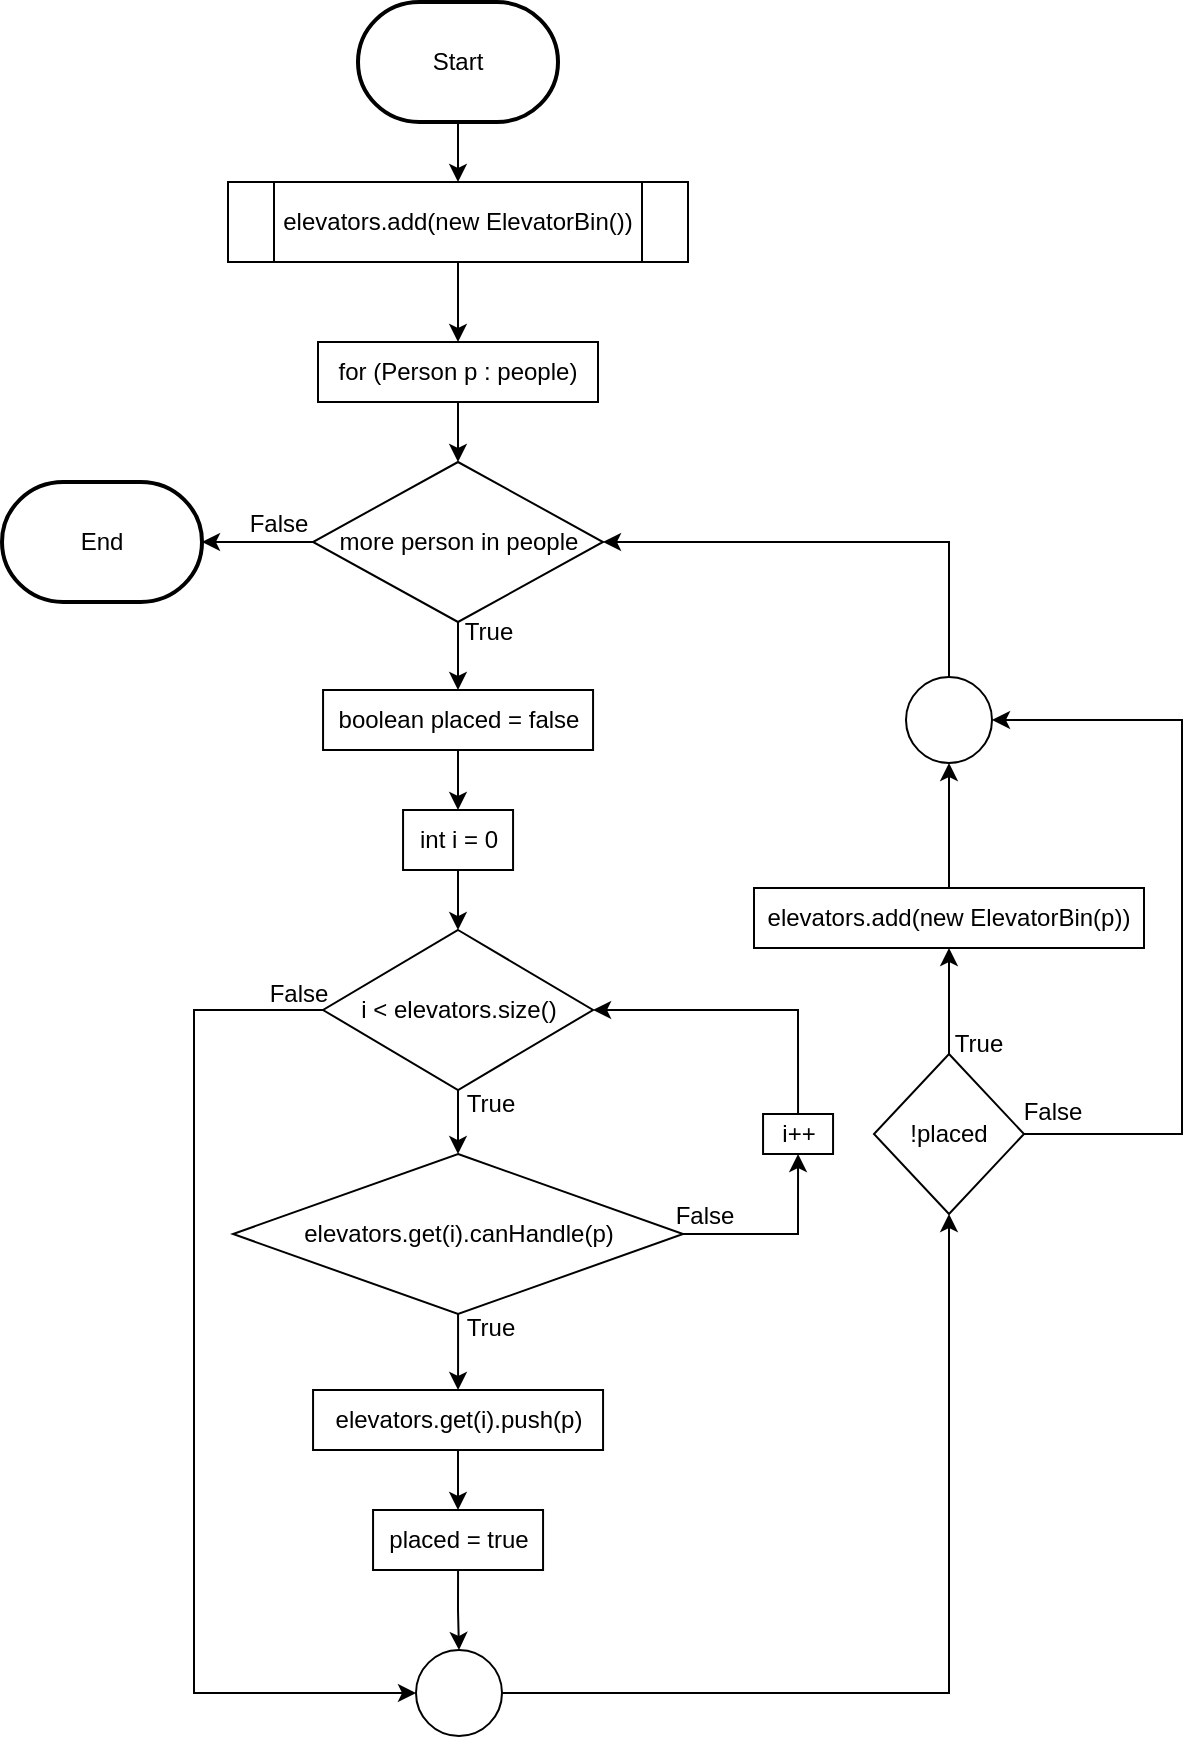 <mxfile version="26.2.2" pages="5">
  <diagram name="firstFit()" id="0PNzWjhWky3Mleir9-Ln">
    <mxGraphModel dx="1491" dy="963" grid="1" gridSize="10" guides="1" tooltips="1" connect="1" arrows="1" fold="1" page="1" pageScale="1" pageWidth="850" pageHeight="1100" math="0" shadow="0">
      <root>
        <mxCell id="0" />
        <mxCell id="1" parent="0" />
        <mxCell id="lFHFMB9u981OYOzpcN3c-18" value="" style="edgeStyle=orthogonalEdgeStyle;rounded=0;orthogonalLoop=1;jettySize=auto;html=1;" edge="1" parent="1" source="fqR4e8n-GJ-3sQjhisqI-1" target="lFHFMB9u981OYOzpcN3c-1">
          <mxGeometry relative="1" as="geometry" />
        </mxCell>
        <mxCell id="fqR4e8n-GJ-3sQjhisqI-1" value="Start" style="strokeWidth=2;html=1;shape=mxgraph.flowchart.terminator;whiteSpace=wrap;" parent="1" vertex="1">
          <mxGeometry x="188" y="10" width="100" height="60" as="geometry" />
        </mxCell>
        <mxCell id="lFHFMB9u981OYOzpcN3c-21" value="" style="edgeStyle=orthogonalEdgeStyle;rounded=0;orthogonalLoop=1;jettySize=auto;html=1;" edge="1" parent="1" source="lFHFMB9u981OYOzpcN3c-1" target="lFHFMB9u981OYOzpcN3c-3">
          <mxGeometry relative="1" as="geometry" />
        </mxCell>
        <mxCell id="lFHFMB9u981OYOzpcN3c-1" value="elevators.add(new ElevatorBin())" style="shape=process;whiteSpace=wrap;html=1;backgroundOutline=1;" vertex="1" parent="1">
          <mxGeometry x="123" y="100" width="230" height="40" as="geometry" />
        </mxCell>
        <mxCell id="lFHFMB9u981OYOzpcN3c-22" value="" style="edgeStyle=orthogonalEdgeStyle;rounded=0;orthogonalLoop=1;jettySize=auto;html=1;" edge="1" parent="1" source="lFHFMB9u981OYOzpcN3c-3" target="lFHFMB9u981OYOzpcN3c-6">
          <mxGeometry relative="1" as="geometry" />
        </mxCell>
        <mxCell id="lFHFMB9u981OYOzpcN3c-3" value="for (Person p : people)" style="rounded=0;whiteSpace=wrap;html=1;" vertex="1" parent="1">
          <mxGeometry x="168" y="180" width="140" height="30" as="geometry" />
        </mxCell>
        <mxCell id="lFHFMB9u981OYOzpcN3c-77" value="" style="edgeStyle=orthogonalEdgeStyle;rounded=0;orthogonalLoop=1;jettySize=auto;html=1;" edge="1" parent="1" source="lFHFMB9u981OYOzpcN3c-6" target="lFHFMB9u981OYOzpcN3c-76">
          <mxGeometry relative="1" as="geometry" />
        </mxCell>
        <mxCell id="lFHFMB9u981OYOzpcN3c-82" value="" style="edgeStyle=orthogonalEdgeStyle;rounded=0;orthogonalLoop=1;jettySize=auto;html=1;" edge="1" parent="1" source="lFHFMB9u981OYOzpcN3c-6" target="lFHFMB9u981OYOzpcN3c-13">
          <mxGeometry relative="1" as="geometry" />
        </mxCell>
        <mxCell id="lFHFMB9u981OYOzpcN3c-6" value="more person in people" style="rhombus;whiteSpace=wrap;html=1;" vertex="1" parent="1">
          <mxGeometry x="165.5" y="240" width="145" height="80" as="geometry" />
        </mxCell>
        <mxCell id="lFHFMB9u981OYOzpcN3c-29" value="" style="edgeStyle=orthogonalEdgeStyle;rounded=0;orthogonalLoop=1;jettySize=auto;html=1;" edge="1" parent="1" source="lFHFMB9u981OYOzpcN3c-7" target="lFHFMB9u981OYOzpcN3c-8">
          <mxGeometry relative="1" as="geometry" />
        </mxCell>
        <mxCell id="lFHFMB9u981OYOzpcN3c-7" value="int i = 0" style="rounded=0;whiteSpace=wrap;html=1;" vertex="1" parent="1">
          <mxGeometry x="210.53" y="414" width="55" height="30" as="geometry" />
        </mxCell>
        <mxCell id="lFHFMB9u981OYOzpcN3c-40" value="" style="edgeStyle=orthogonalEdgeStyle;rounded=0;orthogonalLoop=1;jettySize=auto;html=1;" edge="1" parent="1" source="lFHFMB9u981OYOzpcN3c-8" target="lFHFMB9u981OYOzpcN3c-9">
          <mxGeometry relative="1" as="geometry" />
        </mxCell>
        <mxCell id="lFHFMB9u981OYOzpcN3c-62" style="edgeStyle=orthogonalEdgeStyle;rounded=0;orthogonalLoop=1;jettySize=auto;html=1;exitX=0;exitY=0.5;exitDx=0;exitDy=0;entryX=0;entryY=0.5;entryDx=0;entryDy=0;" edge="1" parent="1" source="lFHFMB9u981OYOzpcN3c-8" target="lFHFMB9u981OYOzpcN3c-54">
          <mxGeometry relative="1" as="geometry">
            <Array as="points">
              <mxPoint x="106" y="514" />
              <mxPoint x="106" y="856" />
            </Array>
          </mxGeometry>
        </mxCell>
        <mxCell id="lFHFMB9u981OYOzpcN3c-8" value="i &amp;lt; elevators.size()" style="rhombus;whiteSpace=wrap;html=1;" vertex="1" parent="1">
          <mxGeometry x="170.53" y="474" width="135" height="80" as="geometry" />
        </mxCell>
        <mxCell id="lFHFMB9u981OYOzpcN3c-43" style="edgeStyle=orthogonalEdgeStyle;rounded=0;orthogonalLoop=1;jettySize=auto;html=1;exitX=0.5;exitY=1;exitDx=0;exitDy=0;entryX=0.5;entryY=0;entryDx=0;entryDy=0;" edge="1" parent="1" source="lFHFMB9u981OYOzpcN3c-9" target="lFHFMB9u981OYOzpcN3c-10">
          <mxGeometry relative="1" as="geometry" />
        </mxCell>
        <mxCell id="lFHFMB9u981OYOzpcN3c-49" style="edgeStyle=orthogonalEdgeStyle;rounded=0;orthogonalLoop=1;jettySize=auto;html=1;exitX=1;exitY=0.5;exitDx=0;exitDy=0;entryX=0.5;entryY=1;entryDx=0;entryDy=0;" edge="1" parent="1" source="lFHFMB9u981OYOzpcN3c-9" target="lFHFMB9u981OYOzpcN3c-14">
          <mxGeometry relative="1" as="geometry" />
        </mxCell>
        <mxCell id="lFHFMB9u981OYOzpcN3c-9" value="elevators.get(i).canHandle(p)" style="rhombus;whiteSpace=wrap;html=1;" vertex="1" parent="1">
          <mxGeometry x="125.53" y="586" width="225" height="80" as="geometry" />
        </mxCell>
        <mxCell id="lFHFMB9u981OYOzpcN3c-34" value="" style="edgeStyle=orthogonalEdgeStyle;rounded=0;orthogonalLoop=1;jettySize=auto;html=1;" edge="1" parent="1" source="lFHFMB9u981OYOzpcN3c-10" target="lFHFMB9u981OYOzpcN3c-12">
          <mxGeometry relative="1" as="geometry" />
        </mxCell>
        <mxCell id="lFHFMB9u981OYOzpcN3c-10" value="elevators.get(i).push(p)" style="rounded=0;whiteSpace=wrap;html=1;" vertex="1" parent="1">
          <mxGeometry x="165.53" y="704" width="145" height="30" as="geometry" />
        </mxCell>
        <mxCell id="lFHFMB9u981OYOzpcN3c-79" style="edgeStyle=orthogonalEdgeStyle;rounded=0;orthogonalLoop=1;jettySize=auto;html=1;exitX=0.5;exitY=1;exitDx=0;exitDy=0;entryX=0.5;entryY=0;entryDx=0;entryDy=0;" edge="1" parent="1" source="lFHFMB9u981OYOzpcN3c-12" target="lFHFMB9u981OYOzpcN3c-54">
          <mxGeometry relative="1" as="geometry" />
        </mxCell>
        <mxCell id="lFHFMB9u981OYOzpcN3c-12" value="placed = true" style="rounded=0;whiteSpace=wrap;html=1;" vertex="1" parent="1">
          <mxGeometry x="195.53" y="764" width="85" height="30" as="geometry" />
        </mxCell>
        <mxCell id="lFHFMB9u981OYOzpcN3c-27" value="" style="edgeStyle=orthogonalEdgeStyle;rounded=0;orthogonalLoop=1;jettySize=auto;html=1;" edge="1" parent="1" source="lFHFMB9u981OYOzpcN3c-13" target="lFHFMB9u981OYOzpcN3c-7">
          <mxGeometry relative="1" as="geometry" />
        </mxCell>
        <mxCell id="lFHFMB9u981OYOzpcN3c-13" value="boolean placed = false" style="rounded=0;whiteSpace=wrap;html=1;" vertex="1" parent="1">
          <mxGeometry x="170.53" y="354" width="135" height="30" as="geometry" />
        </mxCell>
        <mxCell id="lFHFMB9u981OYOzpcN3c-50" style="edgeStyle=orthogonalEdgeStyle;rounded=0;orthogonalLoop=1;jettySize=auto;html=1;exitX=0.5;exitY=0;exitDx=0;exitDy=0;entryX=1;entryY=0.5;entryDx=0;entryDy=0;" edge="1" parent="1" source="lFHFMB9u981OYOzpcN3c-14" target="lFHFMB9u981OYOzpcN3c-8">
          <mxGeometry relative="1" as="geometry" />
        </mxCell>
        <mxCell id="lFHFMB9u981OYOzpcN3c-14" value="i++" style="rounded=0;whiteSpace=wrap;html=1;" vertex="1" parent="1">
          <mxGeometry x="390.53" y="566" width="35" height="20" as="geometry" />
        </mxCell>
        <mxCell id="f3C4lzWUvd0PLWlHQ1v0-2" value="" style="edgeStyle=orthogonalEdgeStyle;rounded=0;orthogonalLoop=1;jettySize=auto;html=1;" edge="1" parent="1" source="lFHFMB9u981OYOzpcN3c-16" target="lFHFMB9u981OYOzpcN3c-17">
          <mxGeometry relative="1" as="geometry" />
        </mxCell>
        <mxCell id="f3C4lzWUvd0PLWlHQ1v0-6" style="edgeStyle=orthogonalEdgeStyle;rounded=0;orthogonalLoop=1;jettySize=auto;html=1;exitX=1;exitY=0.5;exitDx=0;exitDy=0;entryX=1;entryY=0.5;entryDx=0;entryDy=0;" edge="1" parent="1" source="lFHFMB9u981OYOzpcN3c-16" target="lFHFMB9u981OYOzpcN3c-65">
          <mxGeometry relative="1" as="geometry">
            <Array as="points">
              <mxPoint x="600" y="576" />
              <mxPoint x="600" y="369" />
            </Array>
          </mxGeometry>
        </mxCell>
        <mxCell id="lFHFMB9u981OYOzpcN3c-16" value="!placed" style="rhombus;whiteSpace=wrap;html=1;" vertex="1" parent="1">
          <mxGeometry x="446" y="536" width="75" height="80" as="geometry" />
        </mxCell>
        <mxCell id="f3C4lzWUvd0PLWlHQ1v0-3" value="" style="edgeStyle=orthogonalEdgeStyle;rounded=0;orthogonalLoop=1;jettySize=auto;html=1;" edge="1" parent="1" source="lFHFMB9u981OYOzpcN3c-17" target="lFHFMB9u981OYOzpcN3c-65">
          <mxGeometry relative="1" as="geometry" />
        </mxCell>
        <mxCell id="lFHFMB9u981OYOzpcN3c-17" value="elevators.add(new ElevatorBin(p))" style="rounded=0;whiteSpace=wrap;html=1;" vertex="1" parent="1">
          <mxGeometry x="386" y="453" width="195" height="30" as="geometry" />
        </mxCell>
        <mxCell id="lFHFMB9u981OYOzpcN3c-24" value="True" style="text;html=1;align=center;verticalAlign=middle;resizable=0;points=[];autosize=1;strokeColor=none;fillColor=none;" vertex="1" parent="1">
          <mxGeometry x="227.53" y="310" width="50" height="30" as="geometry" />
        </mxCell>
        <mxCell id="lFHFMB9u981OYOzpcN3c-31" value="True" style="text;html=1;align=center;verticalAlign=middle;resizable=0;points=[];autosize=1;strokeColor=none;fillColor=none;" vertex="1" parent="1">
          <mxGeometry x="228.53" y="546" width="50" height="30" as="geometry" />
        </mxCell>
        <mxCell id="lFHFMB9u981OYOzpcN3c-33" value="True" style="text;html=1;align=center;verticalAlign=middle;resizable=0;points=[];autosize=1;strokeColor=none;fillColor=none;" vertex="1" parent="1">
          <mxGeometry x="228.53" y="658" width="50" height="30" as="geometry" />
        </mxCell>
        <mxCell id="lFHFMB9u981OYOzpcN3c-51" value="False" style="text;html=1;align=center;verticalAlign=middle;resizable=0;points=[];autosize=1;strokeColor=none;fillColor=none;" vertex="1" parent="1">
          <mxGeometry x="335.53" y="602" width="50" height="30" as="geometry" />
        </mxCell>
        <mxCell id="lFHFMB9u981OYOzpcN3c-53" value="False" style="text;html=1;align=center;verticalAlign=middle;resizable=0;points=[];autosize=1;strokeColor=none;fillColor=none;" vertex="1" parent="1">
          <mxGeometry x="132.53" y="491" width="50" height="30" as="geometry" />
        </mxCell>
        <mxCell id="f3C4lzWUvd0PLWlHQ1v0-1" style="edgeStyle=orthogonalEdgeStyle;rounded=0;orthogonalLoop=1;jettySize=auto;html=1;exitX=1;exitY=0.5;exitDx=0;exitDy=0;entryX=0.5;entryY=1;entryDx=0;entryDy=0;" edge="1" parent="1" source="lFHFMB9u981OYOzpcN3c-54" target="lFHFMB9u981OYOzpcN3c-16">
          <mxGeometry relative="1" as="geometry" />
        </mxCell>
        <mxCell id="lFHFMB9u981OYOzpcN3c-54" value="" style="ellipse;whiteSpace=wrap;html=1;aspect=fixed;" vertex="1" parent="1">
          <mxGeometry x="217" y="834" width="43" height="43" as="geometry" />
        </mxCell>
        <mxCell id="lFHFMB9u981OYOzpcN3c-57" value="False" style="text;html=1;align=center;verticalAlign=middle;resizable=0;points=[];autosize=1;strokeColor=none;fillColor=none;" vertex="1" parent="1">
          <mxGeometry x="123" y="256" width="50" height="30" as="geometry" />
        </mxCell>
        <mxCell id="f3C4lzWUvd0PLWlHQ1v0-5" style="edgeStyle=orthogonalEdgeStyle;rounded=0;orthogonalLoop=1;jettySize=auto;html=1;exitX=0.5;exitY=0;exitDx=0;exitDy=0;entryX=1;entryY=0.5;entryDx=0;entryDy=0;" edge="1" parent="1" source="lFHFMB9u981OYOzpcN3c-65" target="lFHFMB9u981OYOzpcN3c-6">
          <mxGeometry relative="1" as="geometry" />
        </mxCell>
        <mxCell id="lFHFMB9u981OYOzpcN3c-65" value="" style="ellipse;whiteSpace=wrap;html=1;aspect=fixed;" vertex="1" parent="1">
          <mxGeometry x="462" y="347.5" width="43" height="43" as="geometry" />
        </mxCell>
        <mxCell id="lFHFMB9u981OYOzpcN3c-76" value="End" style="strokeWidth=2;html=1;shape=mxgraph.flowchart.terminator;whiteSpace=wrap;" vertex="1" parent="1">
          <mxGeometry x="10" y="250" width="100" height="60" as="geometry" />
        </mxCell>
        <mxCell id="f3C4lzWUvd0PLWlHQ1v0-7" value="False" style="text;html=1;align=center;verticalAlign=middle;resizable=0;points=[];autosize=1;strokeColor=none;fillColor=none;" vertex="1" parent="1">
          <mxGeometry x="510" y="550" width="50" height="30" as="geometry" />
        </mxCell>
        <mxCell id="f3C4lzWUvd0PLWlHQ1v0-8" value="True" style="text;html=1;align=center;verticalAlign=middle;resizable=0;points=[];autosize=1;strokeColor=none;fillColor=none;" vertex="1" parent="1">
          <mxGeometry x="473" y="516" width="50" height="30" as="geometry" />
        </mxCell>
      </root>
    </mxGraphModel>
  </diagram>
  <diagram id="tSkbd5ToMpGi-QJPzth7" name="bestFit()">
    <mxGraphModel dx="1305" dy="843" grid="1" gridSize="10" guides="1" tooltips="1" connect="1" arrows="1" fold="1" page="1" pageScale="1" pageWidth="850" pageHeight="1100" math="0" shadow="0">
      <root>
        <mxCell id="0" />
        <mxCell id="1" parent="0" />
        <mxCell id="4LT46pIbD9t8UeMN8OH--1" value="" style="edgeStyle=orthogonalEdgeStyle;rounded=0;orthogonalLoop=1;jettySize=auto;html=1;" edge="1" parent="1" source="4LT46pIbD9t8UeMN8OH--2" target="4LT46pIbD9t8UeMN8OH--4">
          <mxGeometry relative="1" as="geometry" />
        </mxCell>
        <mxCell id="4LT46pIbD9t8UeMN8OH--2" value="Start" style="strokeWidth=2;html=1;shape=mxgraph.flowchart.terminator;whiteSpace=wrap;" vertex="1" parent="1">
          <mxGeometry x="195.25" y="10" width="100" height="60" as="geometry" />
        </mxCell>
        <mxCell id="4LT46pIbD9t8UeMN8OH--3" value="" style="edgeStyle=orthogonalEdgeStyle;rounded=0;orthogonalLoop=1;jettySize=auto;html=1;" edge="1" parent="1" source="4LT46pIbD9t8UeMN8OH--4" target="4LT46pIbD9t8UeMN8OH--6">
          <mxGeometry relative="1" as="geometry" />
        </mxCell>
        <mxCell id="4LT46pIbD9t8UeMN8OH--4" value="elevators.add(new ElevatorBin())" style="shape=process;whiteSpace=wrap;html=1;backgroundOutline=1;" vertex="1" parent="1">
          <mxGeometry x="130.25" y="100" width="230" height="40" as="geometry" />
        </mxCell>
        <mxCell id="4LT46pIbD9t8UeMN8OH--5" value="" style="edgeStyle=orthogonalEdgeStyle;rounded=0;orthogonalLoop=1;jettySize=auto;html=1;" edge="1" parent="1" source="4LT46pIbD9t8UeMN8OH--6" target="4LT46pIbD9t8UeMN8OH--9">
          <mxGeometry relative="1" as="geometry" />
        </mxCell>
        <mxCell id="4LT46pIbD9t8UeMN8OH--6" value="for (Person p : people)" style="rounded=0;whiteSpace=wrap;html=1;" vertex="1" parent="1">
          <mxGeometry x="175.25" y="180" width="140" height="30" as="geometry" />
        </mxCell>
        <mxCell id="4LT46pIbD9t8UeMN8OH--7" value="" style="edgeStyle=orthogonalEdgeStyle;rounded=0;orthogonalLoop=1;jettySize=auto;html=1;" edge="1" parent="1" source="4LT46pIbD9t8UeMN8OH--9" target="4LT46pIbD9t8UeMN8OH--43">
          <mxGeometry relative="1" as="geometry" />
        </mxCell>
        <mxCell id="4LT46pIbD9t8UeMN8OH--8" value="" style="edgeStyle=orthogonalEdgeStyle;rounded=0;orthogonalLoop=1;jettySize=auto;html=1;" edge="1" parent="1" source="4LT46pIbD9t8UeMN8OH--9" target="4LT46pIbD9t8UeMN8OH--23">
          <mxGeometry relative="1" as="geometry" />
        </mxCell>
        <mxCell id="4LT46pIbD9t8UeMN8OH--9" value="more person in people" style="rhombus;whiteSpace=wrap;html=1;" vertex="1" parent="1">
          <mxGeometry x="172.75" y="240" width="145" height="80" as="geometry" />
        </mxCell>
        <mxCell id="4LT46pIbD9t8UeMN8OH--10" value="" style="edgeStyle=orthogonalEdgeStyle;rounded=0;orthogonalLoop=1;jettySize=auto;html=1;" edge="1" parent="1" source="4LT46pIbD9t8UeMN8OH--11" target="4LT46pIbD9t8UeMN8OH--14">
          <mxGeometry relative="1" as="geometry" />
        </mxCell>
        <mxCell id="4LT46pIbD9t8UeMN8OH--11" value="int i = 0" style="rounded=0;whiteSpace=wrap;html=1;" vertex="1" parent="1">
          <mxGeometry x="217.78" y="414" width="55" height="30" as="geometry" />
        </mxCell>
        <mxCell id="4LT46pIbD9t8UeMN8OH--12" value="" style="edgeStyle=orthogonalEdgeStyle;rounded=0;orthogonalLoop=1;jettySize=auto;html=1;" edge="1" parent="1" source="4LT46pIbD9t8UeMN8OH--14" target="4LT46pIbD9t8UeMN8OH--17">
          <mxGeometry relative="1" as="geometry" />
        </mxCell>
        <mxCell id="4LT46pIbD9t8UeMN8OH--53" style="edgeStyle=orthogonalEdgeStyle;rounded=0;orthogonalLoop=1;jettySize=auto;html=1;exitX=0;exitY=0.5;exitDx=0;exitDy=0;" edge="1" parent="1" source="4LT46pIbD9t8UeMN8OH--14" target="4LT46pIbD9t8UeMN8OH--51">
          <mxGeometry relative="1" as="geometry" />
        </mxCell>
        <mxCell id="4LT46pIbD9t8UeMN8OH--14" value="i &amp;lt; elevators.size()" style="rhombus;whiteSpace=wrap;html=1;" vertex="1" parent="1">
          <mxGeometry x="177.78" y="474" width="135" height="80" as="geometry" />
        </mxCell>
        <mxCell id="4LT46pIbD9t8UeMN8OH--15" style="edgeStyle=orthogonalEdgeStyle;rounded=0;orthogonalLoop=1;jettySize=auto;html=1;exitX=0.5;exitY=1;exitDx=0;exitDy=0;entryX=0.5;entryY=0;entryDx=0;entryDy=0;" edge="1" parent="1" source="4LT46pIbD9t8UeMN8OH--17" target="4LT46pIbD9t8UeMN8OH--19">
          <mxGeometry relative="1" as="geometry" />
        </mxCell>
        <mxCell id="4LT46pIbD9t8UeMN8OH--49" style="edgeStyle=orthogonalEdgeStyle;rounded=0;orthogonalLoop=1;jettySize=auto;html=1;exitX=1;exitY=0.5;exitDx=0;exitDy=0;" edge="1" parent="1" source="4LT46pIbD9t8UeMN8OH--17" target="4LT46pIbD9t8UeMN8OH--46">
          <mxGeometry relative="1" as="geometry" />
        </mxCell>
        <mxCell id="4LT46pIbD9t8UeMN8OH--17" value="elevators.get(i).canHandle(p)" style="rhombus;whiteSpace=wrap;html=1;" vertex="1" parent="1">
          <mxGeometry x="132.78" y="586" width="225" height="80" as="geometry" />
        </mxCell>
        <mxCell id="4LT46pIbD9t8UeMN8OH--48" style="edgeStyle=orthogonalEdgeStyle;rounded=0;orthogonalLoop=1;jettySize=auto;html=1;exitX=1;exitY=0.5;exitDx=0;exitDy=0;entryX=0.5;entryY=1;entryDx=0;entryDy=0;" edge="1" parent="1" source="4LT46pIbD9t8UeMN8OH--19" target="4LT46pIbD9t8UeMN8OH--46">
          <mxGeometry relative="1" as="geometry" />
        </mxCell>
        <mxCell id="4LT46pIbD9t8UeMN8OH--19" value="available.add(i)" style="rounded=0;whiteSpace=wrap;html=1;" vertex="1" parent="1">
          <mxGeometry x="200.25" y="704" width="90.53" height="30" as="geometry" />
        </mxCell>
        <mxCell id="4LT46pIbD9t8UeMN8OH--22" value="" style="edgeStyle=orthogonalEdgeStyle;rounded=0;orthogonalLoop=1;jettySize=auto;html=1;" edge="1" parent="1" source="4LT46pIbD9t8UeMN8OH--23" target="4LT46pIbD9t8UeMN8OH--11">
          <mxGeometry relative="1" as="geometry" />
        </mxCell>
        <mxCell id="4LT46pIbD9t8UeMN8OH--23" value="ElevatorArrayList&amp;lt;Integer&amp;gt; available = new ElevatorArrayList&amp;lt;&amp;gt;()" style="rounded=0;whiteSpace=wrap;html=1;" vertex="1" parent="1">
          <mxGeometry x="70.78" y="354" width="349.47" height="30" as="geometry" />
        </mxCell>
        <mxCell id="4LT46pIbD9t8UeMN8OH--24" style="edgeStyle=orthogonalEdgeStyle;rounded=0;orthogonalLoop=1;jettySize=auto;html=1;exitX=0.5;exitY=0;exitDx=0;exitDy=0;entryX=1;entryY=0.5;entryDx=0;entryDy=0;" edge="1" parent="1" source="4LT46pIbD9t8UeMN8OH--25" target="4LT46pIbD9t8UeMN8OH--14">
          <mxGeometry relative="1" as="geometry" />
        </mxCell>
        <mxCell id="4LT46pIbD9t8UeMN8OH--25" value="i++" style="rounded=0;whiteSpace=wrap;html=1;" vertex="1" parent="1">
          <mxGeometry x="403.78" y="550" width="35" height="20" as="geometry" />
        </mxCell>
        <mxCell id="4LT46pIbD9t8UeMN8OH--31" value="True" style="text;html=1;align=center;verticalAlign=middle;resizable=0;points=[];autosize=1;strokeColor=none;fillColor=none;" vertex="1" parent="1">
          <mxGeometry x="234.78" y="310" width="50" height="30" as="geometry" />
        </mxCell>
        <mxCell id="4LT46pIbD9t8UeMN8OH--32" value="True" style="text;html=1;align=center;verticalAlign=middle;resizable=0;points=[];autosize=1;strokeColor=none;fillColor=none;" vertex="1" parent="1">
          <mxGeometry x="235.78" y="546" width="50" height="30" as="geometry" />
        </mxCell>
        <mxCell id="4LT46pIbD9t8UeMN8OH--33" value="True" style="text;html=1;align=center;verticalAlign=middle;resizable=0;points=[];autosize=1;strokeColor=none;fillColor=none;" vertex="1" parent="1">
          <mxGeometry x="235.78" y="658" width="50" height="30" as="geometry" />
        </mxCell>
        <mxCell id="4LT46pIbD9t8UeMN8OH--34" value="False" style="text;html=1;align=center;verticalAlign=middle;resizable=0;points=[];autosize=1;strokeColor=none;fillColor=none;" vertex="1" parent="1">
          <mxGeometry x="339.25" y="600" width="50" height="30" as="geometry" />
        </mxCell>
        <mxCell id="4LT46pIbD9t8UeMN8OH--35" value="False" style="text;html=1;align=center;verticalAlign=middle;resizable=0;points=[];autosize=1;strokeColor=none;fillColor=none;" vertex="1" parent="1">
          <mxGeometry x="140.25" y="491" width="50" height="30" as="geometry" />
        </mxCell>
        <mxCell id="4LT46pIbD9t8UeMN8OH--38" value="False" style="text;html=1;align=center;verticalAlign=middle;resizable=0;points=[];autosize=1;strokeColor=none;fillColor=none;" vertex="1" parent="1">
          <mxGeometry x="130.25" y="256" width="50" height="30" as="geometry" />
        </mxCell>
        <mxCell id="4LT46pIbD9t8UeMN8OH--43" value="End" style="strokeWidth=2;html=1;shape=mxgraph.flowchart.terminator;whiteSpace=wrap;" vertex="1" parent="1">
          <mxGeometry x="17.25" y="250" width="100" height="60" as="geometry" />
        </mxCell>
        <mxCell id="4LT46pIbD9t8UeMN8OH--50" style="edgeStyle=orthogonalEdgeStyle;rounded=0;orthogonalLoop=1;jettySize=auto;html=1;exitX=0.5;exitY=0;exitDx=0;exitDy=0;entryX=0.5;entryY=1;entryDx=0;entryDy=0;" edge="1" parent="1" source="4LT46pIbD9t8UeMN8OH--46" target="4LT46pIbD9t8UeMN8OH--25">
          <mxGeometry relative="1" as="geometry" />
        </mxCell>
        <mxCell id="4LT46pIbD9t8UeMN8OH--46" value="" style="ellipse;whiteSpace=wrap;html=1;aspect=fixed;" vertex="1" parent="1">
          <mxGeometry x="399.78" y="604.5" width="43" height="43" as="geometry" />
        </mxCell>
        <mxCell id="cRKf2g8IwF5GlCRXtED2-12" value="" style="edgeStyle=orthogonalEdgeStyle;rounded=0;orthogonalLoop=1;jettySize=auto;html=1;" edge="1" parent="1" source="4LT46pIbD9t8UeMN8OH--51" target="4LT46pIbD9t8UeMN8OH--57">
          <mxGeometry relative="1" as="geometry" />
        </mxCell>
        <mxCell id="VHf8FEq1dvSYCrGvZ6ZZ-2" style="edgeStyle=orthogonalEdgeStyle;rounded=0;orthogonalLoop=1;jettySize=auto;html=1;exitX=0.5;exitY=1;exitDx=0;exitDy=0;entryX=0;entryY=0.5;entryDx=0;entryDy=0;" edge="1" parent="1" source="4LT46pIbD9t8UeMN8OH--51" target="OR9JhkQvsb9v746hLORU-5">
          <mxGeometry relative="1" as="geometry" />
        </mxCell>
        <mxCell id="4LT46pIbD9t8UeMN8OH--51" value="available.isEmpty()" style="rhombus;whiteSpace=wrap;html=1;" vertex="1" parent="1">
          <mxGeometry x="42.25" y="734" width="130.5" height="80" as="geometry" />
        </mxCell>
        <mxCell id="cRKf2g8IwF5GlCRXtED2-15" value="" style="edgeStyle=orthogonalEdgeStyle;rounded=0;orthogonalLoop=1;jettySize=auto;html=1;" edge="1" parent="1" source="4LT46pIbD9t8UeMN8OH--57" target="cRKf2g8IwF5GlCRXtED2-14">
          <mxGeometry relative="1" as="geometry" />
        </mxCell>
        <mxCell id="4LT46pIbD9t8UeMN8OH--57" value="elevators.add(new ElevatorBin(p))" style="rounded=0;whiteSpace=wrap;html=1;" vertex="1" parent="1">
          <mxGeometry x="218.11" y="759" width="195" height="30" as="geometry" />
        </mxCell>
        <mxCell id="4LT46pIbD9t8UeMN8OH--59" value="True" style="text;html=1;align=center;verticalAlign=middle;resizable=0;points=[];autosize=1;strokeColor=none;fillColor=none;" vertex="1" parent="1">
          <mxGeometry x="155.25" y="750" width="50" height="30" as="geometry" />
        </mxCell>
        <mxCell id="OR9JhkQvsb9v746hLORU-2" style="edgeStyle=orthogonalEdgeStyle;rounded=0;orthogonalLoop=1;jettySize=auto;html=1;exitX=0.5;exitY=1;exitDx=0;exitDy=0;entryX=0.5;entryY=0;entryDx=0;entryDy=0;" edge="1" parent="1" source="4LT46pIbD9t8UeMN8OH--60" target="cRKf2g8IwF5GlCRXtED2-3">
          <mxGeometry relative="1" as="geometry" />
        </mxCell>
        <mxCell id="4LT46pIbD9t8UeMN8OH--60" value="int min = 0" style="rounded=0;whiteSpace=wrap;html=1;" vertex="1" parent="1">
          <mxGeometry x="651.12" y="120" width="70" height="30" as="geometry" />
        </mxCell>
        <mxCell id="cRKf2g8IwF5GlCRXtED2-2" value="False" style="text;html=1;align=center;verticalAlign=middle;resizable=0;points=[];autosize=1;strokeColor=none;fillColor=none;" vertex="1" parent="1">
          <mxGeometry x="101.25" y="806" width="50" height="30" as="geometry" />
        </mxCell>
        <mxCell id="cRKf2g8IwF5GlCRXtED2-10" value="" style="edgeStyle=orthogonalEdgeStyle;rounded=0;orthogonalLoop=1;jettySize=auto;html=1;" edge="1" parent="1" source="cRKf2g8IwF5GlCRXtED2-3" target="cRKf2g8IwF5GlCRXtED2-4">
          <mxGeometry relative="1" as="geometry" />
        </mxCell>
        <mxCell id="cRKf2g8IwF5GlCRXtED2-3" value="int i = 0" style="rounded=0;whiteSpace=wrap;html=1;" vertex="1" parent="1">
          <mxGeometry x="658.01" y="190" width="55" height="30" as="geometry" />
        </mxCell>
        <mxCell id="OR9JhkQvsb9v746hLORU-15" value="" style="edgeStyle=orthogonalEdgeStyle;rounded=0;orthogonalLoop=1;jettySize=auto;html=1;" edge="1" parent="1" source="cRKf2g8IwF5GlCRXtED2-4" target="cRKf2g8IwF5GlCRXtED2-5">
          <mxGeometry relative="1" as="geometry" />
        </mxCell>
        <mxCell id="NGi2-kWtuKi3hg01zT-1-3" style="edgeStyle=orthogonalEdgeStyle;rounded=0;orthogonalLoop=1;jettySize=auto;html=1;exitX=0;exitY=0.5;exitDx=0;exitDy=0;entryX=0;entryY=0.5;entryDx=0;entryDy=0;" edge="1" parent="1" source="cRKf2g8IwF5GlCRXtED2-4" target="OR9JhkQvsb9v746hLORU-20">
          <mxGeometry relative="1" as="geometry">
            <Array as="points">
              <mxPoint x="510" y="290" />
              <mxPoint x="510" y="602" />
            </Array>
          </mxGeometry>
        </mxCell>
        <mxCell id="cRKf2g8IwF5GlCRXtED2-4" value="i &amp;lt; available.size()" style="rhombus;whiteSpace=wrap;html=1;" vertex="1" parent="1">
          <mxGeometry x="618.01" y="250" width="135" height="80" as="geometry" />
        </mxCell>
        <mxCell id="OR9JhkQvsb9v746hLORU-16" value="" style="edgeStyle=orthogonalEdgeStyle;rounded=0;orthogonalLoop=1;jettySize=auto;html=1;" edge="1" parent="1" source="cRKf2g8IwF5GlCRXtED2-5" target="cRKf2g8IwF5GlCRXtED2-6">
          <mxGeometry relative="1" as="geometry" />
        </mxCell>
        <mxCell id="OR9JhkQvsb9v746hLORU-17" value="" style="edgeStyle=orthogonalEdgeStyle;rounded=0;orthogonalLoop=1;jettySize=auto;html=1;" edge="1" parent="1" source="cRKf2g8IwF5GlCRXtED2-5" target="cRKf2g8IwF5GlCRXtED2-8">
          <mxGeometry relative="1" as="geometry" />
        </mxCell>
        <mxCell id="cRKf2g8IwF5GlCRXtED2-5" value="elevators.get(available.get(i))&lt;div&gt;.getCurrentLoad()&lt;br&gt;&amp;gt;&lt;div&gt;elevators.get(available.get(min))&lt;/div&gt;&lt;div&gt;.getCurrentLoad()&lt;/div&gt;&lt;/div&gt;" style="rhombus;whiteSpace=wrap;html=1;" vertex="1" parent="1">
          <mxGeometry x="540" y="358" width="292.51" height="130.25" as="geometry" />
        </mxCell>
        <mxCell id="OR9JhkQvsb9v746hLORU-25" style="edgeStyle=orthogonalEdgeStyle;rounded=0;orthogonalLoop=1;jettySize=auto;html=1;exitX=1;exitY=0.5;exitDx=0;exitDy=0;entryX=0.5;entryY=1;entryDx=0;entryDy=0;" edge="1" parent="1" source="cRKf2g8IwF5GlCRXtED2-6" target="cRKf2g8IwF5GlCRXtED2-8">
          <mxGeometry relative="1" as="geometry" />
        </mxCell>
        <mxCell id="cRKf2g8IwF5GlCRXtED2-6" value="min = i" style="rounded=0;whiteSpace=wrap;html=1;" vertex="1" parent="1">
          <mxGeometry x="640.51" y="525" width="90.53" height="30" as="geometry" />
        </mxCell>
        <mxCell id="OR9JhkQvsb9v746hLORU-19" style="edgeStyle=orthogonalEdgeStyle;rounded=0;orthogonalLoop=1;jettySize=auto;html=1;exitX=0.5;exitY=0;exitDx=0;exitDy=0;entryX=1;entryY=0.5;entryDx=0;entryDy=0;" edge="1" parent="1" source="cRKf2g8IwF5GlCRXtED2-7" target="cRKf2g8IwF5GlCRXtED2-4">
          <mxGeometry relative="1" as="geometry" />
        </mxCell>
        <mxCell id="cRKf2g8IwF5GlCRXtED2-7" value="i++" style="rounded=0;whiteSpace=wrap;html=1;" vertex="1" parent="1">
          <mxGeometry x="879.51" y="344" width="35" height="20" as="geometry" />
        </mxCell>
        <mxCell id="OR9JhkQvsb9v746hLORU-18" value="" style="edgeStyle=orthogonalEdgeStyle;rounded=0;orthogonalLoop=1;jettySize=auto;html=1;" edge="1" parent="1" source="cRKf2g8IwF5GlCRXtED2-8" target="cRKf2g8IwF5GlCRXtED2-7">
          <mxGeometry relative="1" as="geometry" />
        </mxCell>
        <mxCell id="cRKf2g8IwF5GlCRXtED2-8" value="" style="ellipse;whiteSpace=wrap;html=1;aspect=fixed;" vertex="1" parent="1">
          <mxGeometry x="875.51" y="401.5" width="43" height="43" as="geometry" />
        </mxCell>
        <mxCell id="cRKf2g8IwF5GlCRXtED2-16" style="edgeStyle=orthogonalEdgeStyle;rounded=0;orthogonalLoop=1;jettySize=auto;html=1;exitX=0.5;exitY=0;exitDx=0;exitDy=0;entryX=1;entryY=0.5;entryDx=0;entryDy=0;" edge="1" parent="1" source="cRKf2g8IwF5GlCRXtED2-14" target="4LT46pIbD9t8UeMN8OH--9">
          <mxGeometry relative="1" as="geometry" />
        </mxCell>
        <mxCell id="cRKf2g8IwF5GlCRXtED2-14" value="" style="ellipse;whiteSpace=wrap;html=1;aspect=fixed;" vertex="1" parent="1">
          <mxGeometry x="450" y="752.5" width="43" height="43" as="geometry" />
        </mxCell>
        <mxCell id="OR9JhkQvsb9v746hLORU-5" value="1" style="ellipse;whiteSpace=wrap;html=1;aspect=fixed;" vertex="1" parent="1">
          <mxGeometry x="196.78" y="811" width="80" height="80" as="geometry" />
        </mxCell>
        <mxCell id="VHf8FEq1dvSYCrGvZ6ZZ-3" style="edgeStyle=orthogonalEdgeStyle;rounded=0;orthogonalLoop=1;jettySize=auto;html=1;exitX=1;exitY=0.5;exitDx=0;exitDy=0;entryX=0.5;entryY=1;entryDx=0;entryDy=0;" edge="1" parent="1" source="OR9JhkQvsb9v746hLORU-7" target="cRKf2g8IwF5GlCRXtED2-14">
          <mxGeometry relative="1" as="geometry" />
        </mxCell>
        <mxCell id="OR9JhkQvsb9v746hLORU-7" value="2" style="ellipse;whiteSpace=wrap;html=1;aspect=fixed;" vertex="1" parent="1">
          <mxGeometry x="301.25" y="811" width="80" height="80" as="geometry" />
        </mxCell>
        <mxCell id="OR9JhkQvsb9v746hLORU-14" style="edgeStyle=orthogonalEdgeStyle;rounded=0;orthogonalLoop=1;jettySize=auto;html=1;exitX=0.5;exitY=1;exitDx=0;exitDy=0;entryX=0.5;entryY=0;entryDx=0;entryDy=0;" edge="1" parent="1" source="OR9JhkQvsb9v746hLORU-10" target="4LT46pIbD9t8UeMN8OH--60">
          <mxGeometry relative="1" as="geometry" />
        </mxCell>
        <mxCell id="OR9JhkQvsb9v746hLORU-10" value="1" style="ellipse;whiteSpace=wrap;html=1;aspect=fixed;" vertex="1" parent="1">
          <mxGeometry x="645.51" y="10" width="80" height="80" as="geometry" />
        </mxCell>
        <mxCell id="OR9JhkQvsb9v746hLORU-27" value="" style="edgeStyle=orthogonalEdgeStyle;rounded=0;orthogonalLoop=1;jettySize=auto;html=1;" edge="1" parent="1" source="OR9JhkQvsb9v746hLORU-20" target="OR9JhkQvsb9v746hLORU-26">
          <mxGeometry relative="1" as="geometry" />
        </mxCell>
        <mxCell id="OR9JhkQvsb9v746hLORU-20" value="elevators.get(available.get(min)).push(p)" style="rounded=0;whiteSpace=wrap;html=1;" vertex="1" parent="1">
          <mxGeometry x="574.51" y="587" width="221.99" height="30" as="geometry" />
        </mxCell>
        <mxCell id="OR9JhkQvsb9v746hLORU-22" value="True" style="text;html=1;align=center;verticalAlign=middle;resizable=0;points=[];autosize=1;strokeColor=none;fillColor=none;" vertex="1" parent="1">
          <mxGeometry x="677" y="482" width="50" height="30" as="geometry" />
        </mxCell>
        <mxCell id="OR9JhkQvsb9v746hLORU-23" value="False" style="text;html=1;align=center;verticalAlign=middle;resizable=0;points=[];autosize=1;strokeColor=none;fillColor=none;" vertex="1" parent="1">
          <mxGeometry x="817" y="399" width="50" height="30" as="geometry" />
        </mxCell>
        <mxCell id="OR9JhkQvsb9v746hLORU-26" value="2" style="ellipse;whiteSpace=wrap;html=1;aspect=fixed;" vertex="1" parent="1">
          <mxGeometry x="645.51" y="644" width="80" height="80" as="geometry" />
        </mxCell>
        <mxCell id="NGi2-kWtuKi3hg01zT-1-1" value="True" style="text;html=1;align=center;verticalAlign=middle;resizable=0;points=[];autosize=1;strokeColor=none;fillColor=none;" vertex="1" parent="1">
          <mxGeometry x="677" y="320" width="50" height="30" as="geometry" />
        </mxCell>
        <mxCell id="NGi2-kWtuKi3hg01zT-1-2" value="False" style="text;html=1;align=center;verticalAlign=middle;resizable=0;points=[];autosize=1;strokeColor=none;fillColor=none;" vertex="1" parent="1">
          <mxGeometry x="574.51" y="265" width="50" height="30" as="geometry" />
        </mxCell>
      </root>
    </mxGraphModel>
  </diagram>
  <diagram id="_soqm9tjVvckmdvTWCjQ" name="nextFit()">
    <mxGraphModel dx="1044" dy="674" grid="1" gridSize="10" guides="1" tooltips="1" connect="1" arrows="1" fold="1" page="1" pageScale="1" pageWidth="850" pageHeight="1100" math="0" shadow="0">
      <root>
        <mxCell id="0" />
        <mxCell id="1" parent="0" />
        <mxCell id="-A5OCc5ov_3OjJdydzvC-1" value="" style="edgeStyle=orthogonalEdgeStyle;rounded=0;orthogonalLoop=1;jettySize=auto;html=1;" edge="1" parent="1" source="-A5OCc5ov_3OjJdydzvC-2" target="-A5OCc5ov_3OjJdydzvC-4">
          <mxGeometry relative="1" as="geometry" />
        </mxCell>
        <mxCell id="-A5OCc5ov_3OjJdydzvC-2" value="Start" style="strokeWidth=2;html=1;shape=mxgraph.flowchart.terminator;whiteSpace=wrap;" vertex="1" parent="1">
          <mxGeometry x="188" y="10" width="100" height="60" as="geometry" />
        </mxCell>
        <mxCell id="i-oRbfQT0lXCatbMEJCi-2" value="" style="edgeStyle=orthogonalEdgeStyle;rounded=0;orthogonalLoop=1;jettySize=auto;html=1;" edge="1" parent="1" source="-A5OCc5ov_3OjJdydzvC-4" target="i-oRbfQT0lXCatbMEJCi-1">
          <mxGeometry relative="1" as="geometry" />
        </mxCell>
        <mxCell id="-A5OCc5ov_3OjJdydzvC-4" value="elevators.add(new ElevatorBin())" style="shape=process;whiteSpace=wrap;html=1;backgroundOutline=1;" vertex="1" parent="1">
          <mxGeometry x="123" y="100" width="230" height="40" as="geometry" />
        </mxCell>
        <mxCell id="-A5OCc5ov_3OjJdydzvC-5" value="" style="edgeStyle=orthogonalEdgeStyle;rounded=0;orthogonalLoop=1;jettySize=auto;html=1;" edge="1" parent="1" source="-A5OCc5ov_3OjJdydzvC-6" target="-A5OCc5ov_3OjJdydzvC-9">
          <mxGeometry relative="1" as="geometry" />
        </mxCell>
        <mxCell id="-A5OCc5ov_3OjJdydzvC-6" value="for (Person p : people)" style="rounded=0;whiteSpace=wrap;html=1;" vertex="1" parent="1">
          <mxGeometry x="168" y="237" width="140" height="30" as="geometry" />
        </mxCell>
        <mxCell id="-A5OCc5ov_3OjJdydzvC-7" value="" style="edgeStyle=orthogonalEdgeStyle;rounded=0;orthogonalLoop=1;jettySize=auto;html=1;" edge="1" parent="1" source="-A5OCc5ov_3OjJdydzvC-9" target="-A5OCc5ov_3OjJdydzvC-43">
          <mxGeometry relative="1" as="geometry" />
        </mxCell>
        <mxCell id="-A5OCc5ov_3OjJdydzvC-45" style="edgeStyle=orthogonalEdgeStyle;rounded=0;orthogonalLoop=1;jettySize=auto;html=1;exitX=0.5;exitY=1;exitDx=0;exitDy=0;entryX=0.5;entryY=0;entryDx=0;entryDy=0;" edge="1" parent="1" source="-A5OCc5ov_3OjJdydzvC-9" target="-A5OCc5ov_3OjJdydzvC-17">
          <mxGeometry relative="1" as="geometry" />
        </mxCell>
        <mxCell id="-A5OCc5ov_3OjJdydzvC-9" value="more person in people" style="rhombus;whiteSpace=wrap;html=1;" vertex="1" parent="1">
          <mxGeometry x="165.5" y="297" width="145" height="80" as="geometry" />
        </mxCell>
        <mxCell id="i-oRbfQT0lXCatbMEJCi-5" style="edgeStyle=orthogonalEdgeStyle;rounded=0;orthogonalLoop=1;jettySize=auto;html=1;exitX=0;exitY=0.5;exitDx=0;exitDy=0;" edge="1" parent="1" source="-A5OCc5ov_3OjJdydzvC-17" target="-A5OCc5ov_3OjJdydzvC-19">
          <mxGeometry relative="1" as="geometry" />
        </mxCell>
        <mxCell id="i-oRbfQT0lXCatbMEJCi-8" style="edgeStyle=orthogonalEdgeStyle;rounded=0;orthogonalLoop=1;jettySize=auto;html=1;exitX=1;exitY=0.5;exitDx=0;exitDy=0;entryX=0.5;entryY=0;entryDx=0;entryDy=0;" edge="1" parent="1" source="-A5OCc5ov_3OjJdydzvC-17" target="i-oRbfQT0lXCatbMEJCi-7">
          <mxGeometry relative="1" as="geometry" />
        </mxCell>
        <mxCell id="-A5OCc5ov_3OjJdydzvC-17" value="elevators.get(current).canHandle(p)" style="rhombus;whiteSpace=wrap;html=1;" vertex="1" parent="1">
          <mxGeometry x="125.0" y="418" width="225" height="80" as="geometry" />
        </mxCell>
        <mxCell id="vS1JGhUNg_aHdSlvOq2n-3" style="edgeStyle=orthogonalEdgeStyle;rounded=0;orthogonalLoop=1;jettySize=auto;html=1;exitX=0.5;exitY=1;exitDx=0;exitDy=0;entryX=0;entryY=0.5;entryDx=0;entryDy=0;" edge="1" parent="1" source="-A5OCc5ov_3OjJdydzvC-19" target="vS1JGhUNg_aHdSlvOq2n-1">
          <mxGeometry relative="1" as="geometry" />
        </mxCell>
        <mxCell id="-A5OCc5ov_3OjJdydzvC-19" value="elevators.get(current).push(p)" style="rounded=0;whiteSpace=wrap;html=1;" vertex="1" parent="1">
          <mxGeometry x="10" y="535" width="167" height="30" as="geometry" />
        </mxCell>
        <mxCell id="-A5OCc5ov_3OjJdydzvC-31" value="True" style="text;html=1;align=center;verticalAlign=middle;resizable=0;points=[];autosize=1;strokeColor=none;fillColor=none;" vertex="1" parent="1">
          <mxGeometry x="227.53" y="368" width="50" height="30" as="geometry" />
        </mxCell>
        <mxCell id="-A5OCc5ov_3OjJdydzvC-33" value="True" style="text;html=1;align=center;verticalAlign=middle;resizable=0;points=[];autosize=1;strokeColor=none;fillColor=none;" vertex="1" parent="1">
          <mxGeometry x="90" y="434" width="50" height="30" as="geometry" />
        </mxCell>
        <mxCell id="-A5OCc5ov_3OjJdydzvC-34" value="False" style="text;html=1;align=center;verticalAlign=middle;resizable=0;points=[];autosize=1;strokeColor=none;fillColor=none;" vertex="1" parent="1">
          <mxGeometry x="340" y="434" width="50" height="30" as="geometry" />
        </mxCell>
        <mxCell id="-A5OCc5ov_3OjJdydzvC-38" value="False" style="text;html=1;align=center;verticalAlign=middle;resizable=0;points=[];autosize=1;strokeColor=none;fillColor=none;" vertex="1" parent="1">
          <mxGeometry x="123" y="313" width="50" height="30" as="geometry" />
        </mxCell>
        <mxCell id="-A5OCc5ov_3OjJdydzvC-43" value="End" style="strokeWidth=2;html=1;shape=mxgraph.flowchart.terminator;whiteSpace=wrap;" vertex="1" parent="1">
          <mxGeometry x="10" y="307" width="100" height="60" as="geometry" />
        </mxCell>
        <mxCell id="i-oRbfQT0lXCatbMEJCi-4" style="edgeStyle=orthogonalEdgeStyle;rounded=0;orthogonalLoop=1;jettySize=auto;html=1;exitX=0.5;exitY=1;exitDx=0;exitDy=0;entryX=0.5;entryY=0;entryDx=0;entryDy=0;" edge="1" parent="1" source="i-oRbfQT0lXCatbMEJCi-1" target="-A5OCc5ov_3OjJdydzvC-6">
          <mxGeometry relative="1" as="geometry" />
        </mxCell>
        <mxCell id="i-oRbfQT0lXCatbMEJCi-1" value="int current = 0" style="rounded=0;whiteSpace=wrap;html=1;" vertex="1" parent="1">
          <mxGeometry x="192.75" y="175" width="89.5" height="30" as="geometry" />
        </mxCell>
        <mxCell id="i-oRbfQT0lXCatbMEJCi-10" value="" style="edgeStyle=orthogonalEdgeStyle;rounded=0;orthogonalLoop=1;jettySize=auto;html=1;" edge="1" parent="1" source="i-oRbfQT0lXCatbMEJCi-7" target="i-oRbfQT0lXCatbMEJCi-9">
          <mxGeometry relative="1" as="geometry" />
        </mxCell>
        <mxCell id="i-oRbfQT0lXCatbMEJCi-7" value="current++" style="rounded=0;whiteSpace=wrap;html=1;" vertex="1" parent="1">
          <mxGeometry x="350" y="498" width="60" height="30" as="geometry" />
        </mxCell>
        <mxCell id="vS1JGhUNg_aHdSlvOq2n-2" style="edgeStyle=orthogonalEdgeStyle;rounded=0;orthogonalLoop=1;jettySize=auto;html=1;exitX=0.5;exitY=1;exitDx=0;exitDy=0;entryX=1;entryY=0.5;entryDx=0;entryDy=0;" edge="1" parent="1" source="i-oRbfQT0lXCatbMEJCi-9" target="vS1JGhUNg_aHdSlvOq2n-1">
          <mxGeometry relative="1" as="geometry" />
        </mxCell>
        <mxCell id="i-oRbfQT0lXCatbMEJCi-9" value="elevators.add(new ElevatorBin(p))" style="rounded=0;whiteSpace=wrap;html=1;" vertex="1" parent="1">
          <mxGeometry x="286.25" y="555" width="187.5" height="30" as="geometry" />
        </mxCell>
        <mxCell id="vS1JGhUNg_aHdSlvOq2n-4" style="edgeStyle=orthogonalEdgeStyle;rounded=0;orthogonalLoop=1;jettySize=auto;html=1;exitX=0.5;exitY=1;exitDx=0;exitDy=0;entryX=1;entryY=0.5;entryDx=0;entryDy=0;" edge="1" parent="1" source="vS1JGhUNg_aHdSlvOq2n-1" target="-A5OCc5ov_3OjJdydzvC-9">
          <mxGeometry relative="1" as="geometry">
            <Array as="points">
              <mxPoint x="238" y="660" />
              <mxPoint x="500" y="660" />
              <mxPoint x="500" y="337" />
            </Array>
          </mxGeometry>
        </mxCell>
        <mxCell id="vS1JGhUNg_aHdSlvOq2n-1" value="" style="ellipse;whiteSpace=wrap;html=1;aspect=fixed;" vertex="1" parent="1">
          <mxGeometry x="216.0" y="600" width="43" height="43" as="geometry" />
        </mxCell>
      </root>
    </mxGraphModel>
  </diagram>
  <diagram id="jxogmakKm-EAYd31Zlmu" name="worstFit()">
    <mxGraphModel dx="1099" dy="709" grid="1" gridSize="10" guides="1" tooltips="1" connect="1" arrows="1" fold="1" page="1" pageScale="1" pageWidth="850" pageHeight="1100" math="0" shadow="0">
      <root>
        <mxCell id="0" />
        <mxCell id="1" parent="0" />
        <mxCell id="vQt7v6dqOz2X1IoncoWp-1" value="" style="edgeStyle=orthogonalEdgeStyle;rounded=0;orthogonalLoop=1;jettySize=auto;html=1;" edge="1" parent="1" source="vQt7v6dqOz2X1IoncoWp-2" target="vQt7v6dqOz2X1IoncoWp-4">
          <mxGeometry relative="1" as="geometry" />
        </mxCell>
        <mxCell id="vQt7v6dqOz2X1IoncoWp-2" value="Start" style="strokeWidth=2;html=1;shape=mxgraph.flowchart.terminator;whiteSpace=wrap;" vertex="1" parent="1">
          <mxGeometry x="195.25" y="10" width="100" height="60" as="geometry" />
        </mxCell>
        <mxCell id="vQt7v6dqOz2X1IoncoWp-3" value="" style="edgeStyle=orthogonalEdgeStyle;rounded=0;orthogonalLoop=1;jettySize=auto;html=1;" edge="1" parent="1" source="vQt7v6dqOz2X1IoncoWp-4" target="vQt7v6dqOz2X1IoncoWp-6">
          <mxGeometry relative="1" as="geometry" />
        </mxCell>
        <mxCell id="vQt7v6dqOz2X1IoncoWp-4" value="elevators.add(new ElevatorBin())" style="shape=process;whiteSpace=wrap;html=1;backgroundOutline=1;" vertex="1" parent="1">
          <mxGeometry x="130.25" y="100" width="230" height="40" as="geometry" />
        </mxCell>
        <mxCell id="vQt7v6dqOz2X1IoncoWp-5" value="" style="edgeStyle=orthogonalEdgeStyle;rounded=0;orthogonalLoop=1;jettySize=auto;html=1;" edge="1" parent="1" source="vQt7v6dqOz2X1IoncoWp-6" target="vQt7v6dqOz2X1IoncoWp-9">
          <mxGeometry relative="1" as="geometry" />
        </mxCell>
        <mxCell id="vQt7v6dqOz2X1IoncoWp-6" value="for (Person p : people)" style="rounded=0;whiteSpace=wrap;html=1;" vertex="1" parent="1">
          <mxGeometry x="175.25" y="180" width="140" height="30" as="geometry" />
        </mxCell>
        <mxCell id="vQt7v6dqOz2X1IoncoWp-7" value="" style="edgeStyle=orthogonalEdgeStyle;rounded=0;orthogonalLoop=1;jettySize=auto;html=1;" edge="1" parent="1" source="vQt7v6dqOz2X1IoncoWp-9" target="vQt7v6dqOz2X1IoncoWp-30">
          <mxGeometry relative="1" as="geometry" />
        </mxCell>
        <mxCell id="vQt7v6dqOz2X1IoncoWp-8" value="" style="edgeStyle=orthogonalEdgeStyle;rounded=0;orthogonalLoop=1;jettySize=auto;html=1;" edge="1" parent="1" source="vQt7v6dqOz2X1IoncoWp-9" target="vQt7v6dqOz2X1IoncoWp-21">
          <mxGeometry relative="1" as="geometry" />
        </mxCell>
        <mxCell id="vQt7v6dqOz2X1IoncoWp-9" value="more person in people" style="rhombus;whiteSpace=wrap;html=1;" vertex="1" parent="1">
          <mxGeometry x="172.75" y="240" width="145" height="80" as="geometry" />
        </mxCell>
        <mxCell id="vQt7v6dqOz2X1IoncoWp-10" value="" style="edgeStyle=orthogonalEdgeStyle;rounded=0;orthogonalLoop=1;jettySize=auto;html=1;" edge="1" parent="1" source="vQt7v6dqOz2X1IoncoWp-11" target="vQt7v6dqOz2X1IoncoWp-14">
          <mxGeometry relative="1" as="geometry" />
        </mxCell>
        <mxCell id="vQt7v6dqOz2X1IoncoWp-11" value="int i = 0" style="rounded=0;whiteSpace=wrap;html=1;" vertex="1" parent="1">
          <mxGeometry x="217.78" y="414" width="55" height="30" as="geometry" />
        </mxCell>
        <mxCell id="vQt7v6dqOz2X1IoncoWp-12" value="" style="edgeStyle=orthogonalEdgeStyle;rounded=0;orthogonalLoop=1;jettySize=auto;html=1;" edge="1" parent="1" source="vQt7v6dqOz2X1IoncoWp-14" target="vQt7v6dqOz2X1IoncoWp-17">
          <mxGeometry relative="1" as="geometry" />
        </mxCell>
        <mxCell id="vQt7v6dqOz2X1IoncoWp-13" style="edgeStyle=orthogonalEdgeStyle;rounded=0;orthogonalLoop=1;jettySize=auto;html=1;exitX=0;exitY=0.5;exitDx=0;exitDy=0;" edge="1" parent="1" source="vQt7v6dqOz2X1IoncoWp-14" target="vQt7v6dqOz2X1IoncoWp-35">
          <mxGeometry relative="1" as="geometry" />
        </mxCell>
        <mxCell id="vQt7v6dqOz2X1IoncoWp-14" value="i &amp;lt; elevators.size()" style="rhombus;whiteSpace=wrap;html=1;" vertex="1" parent="1">
          <mxGeometry x="177.78" y="474" width="135" height="80" as="geometry" />
        </mxCell>
        <mxCell id="vQt7v6dqOz2X1IoncoWp-15" style="edgeStyle=orthogonalEdgeStyle;rounded=0;orthogonalLoop=1;jettySize=auto;html=1;exitX=0.5;exitY=1;exitDx=0;exitDy=0;entryX=0.5;entryY=0;entryDx=0;entryDy=0;" edge="1" parent="1" source="vQt7v6dqOz2X1IoncoWp-17" target="vQt7v6dqOz2X1IoncoWp-19">
          <mxGeometry relative="1" as="geometry" />
        </mxCell>
        <mxCell id="vQt7v6dqOz2X1IoncoWp-16" style="edgeStyle=orthogonalEdgeStyle;rounded=0;orthogonalLoop=1;jettySize=auto;html=1;exitX=1;exitY=0.5;exitDx=0;exitDy=0;" edge="1" parent="1" source="vQt7v6dqOz2X1IoncoWp-17" target="vQt7v6dqOz2X1IoncoWp-32">
          <mxGeometry relative="1" as="geometry" />
        </mxCell>
        <mxCell id="vQt7v6dqOz2X1IoncoWp-17" value="elevators.get(i).canHandle(p)" style="rhombus;whiteSpace=wrap;html=1;" vertex="1" parent="1">
          <mxGeometry x="132.78" y="586" width="225" height="80" as="geometry" />
        </mxCell>
        <mxCell id="vQt7v6dqOz2X1IoncoWp-18" style="edgeStyle=orthogonalEdgeStyle;rounded=0;orthogonalLoop=1;jettySize=auto;html=1;exitX=1;exitY=0.5;exitDx=0;exitDy=0;entryX=0.5;entryY=1;entryDx=0;entryDy=0;" edge="1" parent="1" source="vQt7v6dqOz2X1IoncoWp-19" target="vQt7v6dqOz2X1IoncoWp-32">
          <mxGeometry relative="1" as="geometry" />
        </mxCell>
        <mxCell id="vQt7v6dqOz2X1IoncoWp-19" value="available.add(i)" style="rounded=0;whiteSpace=wrap;html=1;" vertex="1" parent="1">
          <mxGeometry x="200.25" y="704" width="90.53" height="30" as="geometry" />
        </mxCell>
        <mxCell id="vQt7v6dqOz2X1IoncoWp-20" value="" style="edgeStyle=orthogonalEdgeStyle;rounded=0;orthogonalLoop=1;jettySize=auto;html=1;" edge="1" parent="1" source="vQt7v6dqOz2X1IoncoWp-21" target="vQt7v6dqOz2X1IoncoWp-11">
          <mxGeometry relative="1" as="geometry" />
        </mxCell>
        <mxCell id="vQt7v6dqOz2X1IoncoWp-21" value="ElevatorArrayList&amp;lt;Integer&amp;gt; available = new ElevatorArrayList&amp;lt;&amp;gt;()" style="rounded=0;whiteSpace=wrap;html=1;" vertex="1" parent="1">
          <mxGeometry x="70.78" y="354" width="349.47" height="30" as="geometry" />
        </mxCell>
        <mxCell id="vQt7v6dqOz2X1IoncoWp-22" style="edgeStyle=orthogonalEdgeStyle;rounded=0;orthogonalLoop=1;jettySize=auto;html=1;exitX=0.5;exitY=0;exitDx=0;exitDy=0;entryX=1;entryY=0.5;entryDx=0;entryDy=0;" edge="1" parent="1" source="vQt7v6dqOz2X1IoncoWp-23" target="vQt7v6dqOz2X1IoncoWp-14">
          <mxGeometry relative="1" as="geometry" />
        </mxCell>
        <mxCell id="vQt7v6dqOz2X1IoncoWp-23" value="i++" style="rounded=0;whiteSpace=wrap;html=1;" vertex="1" parent="1">
          <mxGeometry x="403.78" y="550" width="35" height="20" as="geometry" />
        </mxCell>
        <mxCell id="vQt7v6dqOz2X1IoncoWp-24" value="True" style="text;html=1;align=center;verticalAlign=middle;resizable=0;points=[];autosize=1;strokeColor=none;fillColor=none;" vertex="1" parent="1">
          <mxGeometry x="234.78" y="310" width="50" height="30" as="geometry" />
        </mxCell>
        <mxCell id="vQt7v6dqOz2X1IoncoWp-25" value="True" style="text;html=1;align=center;verticalAlign=middle;resizable=0;points=[];autosize=1;strokeColor=none;fillColor=none;" vertex="1" parent="1">
          <mxGeometry x="235.78" y="546" width="50" height="30" as="geometry" />
        </mxCell>
        <mxCell id="vQt7v6dqOz2X1IoncoWp-26" value="True" style="text;html=1;align=center;verticalAlign=middle;resizable=0;points=[];autosize=1;strokeColor=none;fillColor=none;" vertex="1" parent="1">
          <mxGeometry x="235.78" y="658" width="50" height="30" as="geometry" />
        </mxCell>
        <mxCell id="vQt7v6dqOz2X1IoncoWp-27" value="False" style="text;html=1;align=center;verticalAlign=middle;resizable=0;points=[];autosize=1;strokeColor=none;fillColor=none;" vertex="1" parent="1">
          <mxGeometry x="339.25" y="600" width="50" height="30" as="geometry" />
        </mxCell>
        <mxCell id="vQt7v6dqOz2X1IoncoWp-28" value="False" style="text;html=1;align=center;verticalAlign=middle;resizable=0;points=[];autosize=1;strokeColor=none;fillColor=none;" vertex="1" parent="1">
          <mxGeometry x="140.25" y="491" width="50" height="30" as="geometry" />
        </mxCell>
        <mxCell id="vQt7v6dqOz2X1IoncoWp-29" value="False" style="text;html=1;align=center;verticalAlign=middle;resizable=0;points=[];autosize=1;strokeColor=none;fillColor=none;" vertex="1" parent="1">
          <mxGeometry x="130.25" y="256" width="50" height="30" as="geometry" />
        </mxCell>
        <mxCell id="vQt7v6dqOz2X1IoncoWp-30" value="End" style="strokeWidth=2;html=1;shape=mxgraph.flowchart.terminator;whiteSpace=wrap;" vertex="1" parent="1">
          <mxGeometry x="17.25" y="250" width="100" height="60" as="geometry" />
        </mxCell>
        <mxCell id="vQt7v6dqOz2X1IoncoWp-31" style="edgeStyle=orthogonalEdgeStyle;rounded=0;orthogonalLoop=1;jettySize=auto;html=1;exitX=0.5;exitY=0;exitDx=0;exitDy=0;entryX=0.5;entryY=1;entryDx=0;entryDy=0;" edge="1" parent="1" source="vQt7v6dqOz2X1IoncoWp-32" target="vQt7v6dqOz2X1IoncoWp-23">
          <mxGeometry relative="1" as="geometry" />
        </mxCell>
        <mxCell id="vQt7v6dqOz2X1IoncoWp-32" value="" style="ellipse;whiteSpace=wrap;html=1;aspect=fixed;" vertex="1" parent="1">
          <mxGeometry x="399.78" y="604.5" width="43" height="43" as="geometry" />
        </mxCell>
        <mxCell id="vQt7v6dqOz2X1IoncoWp-33" value="" style="edgeStyle=orthogonalEdgeStyle;rounded=0;orthogonalLoop=1;jettySize=auto;html=1;" edge="1" parent="1" source="vQt7v6dqOz2X1IoncoWp-35" target="vQt7v6dqOz2X1IoncoWp-37">
          <mxGeometry relative="1" as="geometry" />
        </mxCell>
        <mxCell id="unuEjxHwzK7wJsLwPYvN-3" style="edgeStyle=orthogonalEdgeStyle;rounded=0;orthogonalLoop=1;jettySize=auto;html=1;exitX=0.5;exitY=1;exitDx=0;exitDy=0;entryX=0;entryY=0.5;entryDx=0;entryDy=0;" edge="1" parent="1" source="vQt7v6dqOz2X1IoncoWp-35" target="unuEjxHwzK7wJsLwPYvN-1">
          <mxGeometry relative="1" as="geometry" />
        </mxCell>
        <mxCell id="vQt7v6dqOz2X1IoncoWp-35" value="available.isEmpty()" style="rhombus;whiteSpace=wrap;html=1;" vertex="1" parent="1">
          <mxGeometry x="42.25" y="734" width="130.5" height="80" as="geometry" />
        </mxCell>
        <mxCell id="vQt7v6dqOz2X1IoncoWp-36" value="" style="edgeStyle=orthogonalEdgeStyle;rounded=0;orthogonalLoop=1;jettySize=auto;html=1;" edge="1" parent="1" source="vQt7v6dqOz2X1IoncoWp-37" target="vQt7v6dqOz2X1IoncoWp-57">
          <mxGeometry relative="1" as="geometry" />
        </mxCell>
        <mxCell id="vQt7v6dqOz2X1IoncoWp-37" value="elevators.add(new ElevatorBin(p))" style="rounded=0;whiteSpace=wrap;html=1;" vertex="1" parent="1">
          <mxGeometry x="218.11" y="759" width="195" height="30" as="geometry" />
        </mxCell>
        <mxCell id="vQt7v6dqOz2X1IoncoWp-38" value="True" style="text;html=1;align=center;verticalAlign=middle;resizable=0;points=[];autosize=1;strokeColor=none;fillColor=none;" vertex="1" parent="1">
          <mxGeometry x="155.25" y="750" width="50" height="30" as="geometry" />
        </mxCell>
        <mxCell id="vQt7v6dqOz2X1IoncoWp-39" style="edgeStyle=orthogonalEdgeStyle;rounded=0;orthogonalLoop=1;jettySize=auto;html=1;exitX=0.5;exitY=1;exitDx=0;exitDy=0;entryX=0.5;entryY=0;entryDx=0;entryDy=0;" edge="1" parent="1" source="vQt7v6dqOz2X1IoncoWp-40" target="vQt7v6dqOz2X1IoncoWp-43">
          <mxGeometry relative="1" as="geometry" />
        </mxCell>
        <mxCell id="vQt7v6dqOz2X1IoncoWp-40" value="int max = 0" style="rounded=0;whiteSpace=wrap;html=1;" vertex="1" parent="1">
          <mxGeometry x="651.12" y="120" width="70" height="30" as="geometry" />
        </mxCell>
        <mxCell id="vQt7v6dqOz2X1IoncoWp-41" value="False" style="text;html=1;align=center;verticalAlign=middle;resizable=0;points=[];autosize=1;strokeColor=none;fillColor=none;" vertex="1" parent="1">
          <mxGeometry x="100" y="805" width="50" height="30" as="geometry" />
        </mxCell>
        <mxCell id="vQt7v6dqOz2X1IoncoWp-42" value="" style="edgeStyle=orthogonalEdgeStyle;rounded=0;orthogonalLoop=1;jettySize=auto;html=1;" edge="1" parent="1" source="vQt7v6dqOz2X1IoncoWp-43" target="vQt7v6dqOz2X1IoncoWp-46">
          <mxGeometry relative="1" as="geometry" />
        </mxCell>
        <mxCell id="vQt7v6dqOz2X1IoncoWp-43" value="int i = 0" style="rounded=0;whiteSpace=wrap;html=1;" vertex="1" parent="1">
          <mxGeometry x="658.01" y="190" width="55" height="30" as="geometry" />
        </mxCell>
        <mxCell id="vQt7v6dqOz2X1IoncoWp-44" value="" style="edgeStyle=orthogonalEdgeStyle;rounded=0;orthogonalLoop=1;jettySize=auto;html=1;" edge="1" parent="1" source="vQt7v6dqOz2X1IoncoWp-46" target="vQt7v6dqOz2X1IoncoWp-49">
          <mxGeometry relative="1" as="geometry" />
        </mxCell>
        <mxCell id="vQt7v6dqOz2X1IoncoWp-45" style="edgeStyle=orthogonalEdgeStyle;rounded=0;orthogonalLoop=1;jettySize=auto;html=1;exitX=0;exitY=0.5;exitDx=0;exitDy=0;entryX=0;entryY=0.5;entryDx=0;entryDy=0;" edge="1" parent="1" source="vQt7v6dqOz2X1IoncoWp-46" target="vQt7v6dqOz2X1IoncoWp-64">
          <mxGeometry relative="1" as="geometry">
            <Array as="points">
              <mxPoint x="510" y="290" />
              <mxPoint x="510" y="602" />
            </Array>
          </mxGeometry>
        </mxCell>
        <mxCell id="vQt7v6dqOz2X1IoncoWp-46" value="i &amp;lt; available.size()" style="rhombus;whiteSpace=wrap;html=1;" vertex="1" parent="1">
          <mxGeometry x="618.01" y="250" width="135" height="80" as="geometry" />
        </mxCell>
        <mxCell id="vQt7v6dqOz2X1IoncoWp-47" value="" style="edgeStyle=orthogonalEdgeStyle;rounded=0;orthogonalLoop=1;jettySize=auto;html=1;" edge="1" parent="1" source="vQt7v6dqOz2X1IoncoWp-49" target="vQt7v6dqOz2X1IoncoWp-51">
          <mxGeometry relative="1" as="geometry" />
        </mxCell>
        <mxCell id="vQt7v6dqOz2X1IoncoWp-48" value="" style="edgeStyle=orthogonalEdgeStyle;rounded=0;orthogonalLoop=1;jettySize=auto;html=1;" edge="1" parent="1" source="vQt7v6dqOz2X1IoncoWp-49" target="vQt7v6dqOz2X1IoncoWp-55">
          <mxGeometry relative="1" as="geometry" />
        </mxCell>
        <mxCell id="vQt7v6dqOz2X1IoncoWp-49" value="elevators.get(available.get(i))&lt;div&gt;.getCurrentLoad()&lt;br&gt;&amp;lt;&lt;br&gt;&lt;div&gt;elevators.get(available.get(max))&lt;/div&gt;&lt;div&gt;.getCurrentLoad()&lt;/div&gt;&lt;/div&gt;" style="rhombus;whiteSpace=wrap;html=1;" vertex="1" parent="1">
          <mxGeometry x="540" y="358" width="292.51" height="130.25" as="geometry" />
        </mxCell>
        <mxCell id="vQt7v6dqOz2X1IoncoWp-50" style="edgeStyle=orthogonalEdgeStyle;rounded=0;orthogonalLoop=1;jettySize=auto;html=1;exitX=1;exitY=0.5;exitDx=0;exitDy=0;entryX=0.5;entryY=1;entryDx=0;entryDy=0;" edge="1" parent="1" source="vQt7v6dqOz2X1IoncoWp-51" target="vQt7v6dqOz2X1IoncoWp-55">
          <mxGeometry relative="1" as="geometry" />
        </mxCell>
        <mxCell id="vQt7v6dqOz2X1IoncoWp-51" value="max = i" style="rounded=0;whiteSpace=wrap;html=1;" vertex="1" parent="1">
          <mxGeometry x="640.51" y="525" width="90.53" height="30" as="geometry" />
        </mxCell>
        <mxCell id="vQt7v6dqOz2X1IoncoWp-52" style="edgeStyle=orthogonalEdgeStyle;rounded=0;orthogonalLoop=1;jettySize=auto;html=1;exitX=0.5;exitY=0;exitDx=0;exitDy=0;entryX=1;entryY=0.5;entryDx=0;entryDy=0;" edge="1" parent="1" source="vQt7v6dqOz2X1IoncoWp-53" target="vQt7v6dqOz2X1IoncoWp-46">
          <mxGeometry relative="1" as="geometry" />
        </mxCell>
        <mxCell id="vQt7v6dqOz2X1IoncoWp-53" value="i++" style="rounded=0;whiteSpace=wrap;html=1;" vertex="1" parent="1">
          <mxGeometry x="879.51" y="344" width="35" height="20" as="geometry" />
        </mxCell>
        <mxCell id="vQt7v6dqOz2X1IoncoWp-54" value="" style="edgeStyle=orthogonalEdgeStyle;rounded=0;orthogonalLoop=1;jettySize=auto;html=1;" edge="1" parent="1" source="vQt7v6dqOz2X1IoncoWp-55" target="vQt7v6dqOz2X1IoncoWp-53">
          <mxGeometry relative="1" as="geometry" />
        </mxCell>
        <mxCell id="vQt7v6dqOz2X1IoncoWp-55" value="" style="ellipse;whiteSpace=wrap;html=1;aspect=fixed;" vertex="1" parent="1">
          <mxGeometry x="875.51" y="401.5" width="43" height="43" as="geometry" />
        </mxCell>
        <mxCell id="vQt7v6dqOz2X1IoncoWp-56" style="edgeStyle=orthogonalEdgeStyle;rounded=0;orthogonalLoop=1;jettySize=auto;html=1;exitX=0.5;exitY=0;exitDx=0;exitDy=0;entryX=1;entryY=0.5;entryDx=0;entryDy=0;" edge="1" parent="1" source="vQt7v6dqOz2X1IoncoWp-57" target="vQt7v6dqOz2X1IoncoWp-9">
          <mxGeometry relative="1" as="geometry" />
        </mxCell>
        <mxCell id="vQt7v6dqOz2X1IoncoWp-57" value="" style="ellipse;whiteSpace=wrap;html=1;aspect=fixed;" vertex="1" parent="1">
          <mxGeometry x="450" y="752.5" width="43" height="43" as="geometry" />
        </mxCell>
        <mxCell id="vQt7v6dqOz2X1IoncoWp-61" style="edgeStyle=orthogonalEdgeStyle;rounded=0;orthogonalLoop=1;jettySize=auto;html=1;exitX=0.5;exitY=1;exitDx=0;exitDy=0;entryX=0.5;entryY=0;entryDx=0;entryDy=0;" edge="1" parent="1" source="vQt7v6dqOz2X1IoncoWp-62" target="vQt7v6dqOz2X1IoncoWp-40">
          <mxGeometry relative="1" as="geometry" />
        </mxCell>
        <mxCell id="vQt7v6dqOz2X1IoncoWp-62" value="1" style="ellipse;whiteSpace=wrap;html=1;aspect=fixed;" vertex="1" parent="1">
          <mxGeometry x="645.51" y="10" width="80" height="80" as="geometry" />
        </mxCell>
        <mxCell id="vQt7v6dqOz2X1IoncoWp-63" value="" style="edgeStyle=orthogonalEdgeStyle;rounded=0;orthogonalLoop=1;jettySize=auto;html=1;" edge="1" parent="1" source="vQt7v6dqOz2X1IoncoWp-64" target="vQt7v6dqOz2X1IoncoWp-67">
          <mxGeometry relative="1" as="geometry" />
        </mxCell>
        <mxCell id="vQt7v6dqOz2X1IoncoWp-64" value="elevators.get(available.get(max)).push(p)" style="rounded=0;whiteSpace=wrap;html=1;" vertex="1" parent="1">
          <mxGeometry x="574.51" y="587" width="221.99" height="30" as="geometry" />
        </mxCell>
        <mxCell id="vQt7v6dqOz2X1IoncoWp-65" value="True" style="text;html=1;align=center;verticalAlign=middle;resizable=0;points=[];autosize=1;strokeColor=none;fillColor=none;" vertex="1" parent="1">
          <mxGeometry x="677" y="482" width="50" height="30" as="geometry" />
        </mxCell>
        <mxCell id="vQt7v6dqOz2X1IoncoWp-66" value="False" style="text;html=1;align=center;verticalAlign=middle;resizable=0;points=[];autosize=1;strokeColor=none;fillColor=none;" vertex="1" parent="1">
          <mxGeometry x="817" y="399" width="50" height="30" as="geometry" />
        </mxCell>
        <mxCell id="vQt7v6dqOz2X1IoncoWp-67" value="2" style="ellipse;whiteSpace=wrap;html=1;aspect=fixed;" vertex="1" parent="1">
          <mxGeometry x="645.51" y="644" width="80" height="80" as="geometry" />
        </mxCell>
        <mxCell id="vQt7v6dqOz2X1IoncoWp-68" value="True" style="text;html=1;align=center;verticalAlign=middle;resizable=0;points=[];autosize=1;strokeColor=none;fillColor=none;" vertex="1" parent="1">
          <mxGeometry x="677" y="320" width="50" height="30" as="geometry" />
        </mxCell>
        <mxCell id="vQt7v6dqOz2X1IoncoWp-69" value="False" style="text;html=1;align=center;verticalAlign=middle;resizable=0;points=[];autosize=1;strokeColor=none;fillColor=none;" vertex="1" parent="1">
          <mxGeometry x="574.51" y="265" width="50" height="30" as="geometry" />
        </mxCell>
        <mxCell id="unuEjxHwzK7wJsLwPYvN-1" value="1" style="ellipse;whiteSpace=wrap;html=1;aspect=fixed;" vertex="1" parent="1">
          <mxGeometry x="196.78" y="810" width="80" height="80" as="geometry" />
        </mxCell>
        <mxCell id="unuEjxHwzK7wJsLwPYvN-4" style="edgeStyle=orthogonalEdgeStyle;rounded=0;orthogonalLoop=1;jettySize=auto;html=1;exitX=1;exitY=0.5;exitDx=0;exitDy=0;entryX=0.5;entryY=1;entryDx=0;entryDy=0;" edge="1" parent="1" source="unuEjxHwzK7wJsLwPYvN-2" target="vQt7v6dqOz2X1IoncoWp-57">
          <mxGeometry relative="1" as="geometry" />
        </mxCell>
        <mxCell id="unuEjxHwzK7wJsLwPYvN-2" value="2" style="ellipse;whiteSpace=wrap;html=1;aspect=fixed;" vertex="1" parent="1">
          <mxGeometry x="301.25" y="810" width="80" height="80" as="geometry" />
        </mxCell>
      </root>
    </mxGraphModel>
  </diagram>
  <diagram id="vUHAHA3C-PJ0hVEF6QnE" name="UML">
    <mxGraphModel dx="2456" dy="1037" grid="1" gridSize="10" guides="1" tooltips="1" connect="1" arrows="1" fold="1" page="1" pageScale="1" pageWidth="850" pageHeight="1100" math="0" shadow="0">
      <root>
        <mxCell id="0" />
        <mxCell id="1" parent="0" />
        <mxCell id="kswPaNAGdbDY3Ht7Q841-1" value="&amp;lt;&amp;lt;interface&amp;gt;&amp;gt;&lt;div&gt;java.lang.Iterable&amp;lt;E&amp;gt;&lt;/div&gt;" style="swimlane;fontStyle=0;childLayout=stackLayout;horizontal=1;startSize=30;horizontalStack=0;resizeParent=1;resizeParentMax=0;resizeLast=0;collapsible=1;marginBottom=0;whiteSpace=wrap;html=1;" parent="1" vertex="1">
          <mxGeometry x="590" y="20" width="140" height="60" as="geometry" />
        </mxCell>
        <mxCell id="kswPaNAGdbDY3Ht7Q841-2" value="+iterator() : Iterator&amp;lt;E&amp;gt;" style="text;strokeColor=none;fillColor=none;align=left;verticalAlign=middle;spacingLeft=4;spacingRight=4;overflow=hidden;points=[[0,0.5],[1,0.5]];portConstraint=eastwest;rotatable=0;whiteSpace=wrap;html=1;" parent="kswPaNAGdbDY3Ht7Q841-1" vertex="1">
          <mxGeometry y="30" width="140" height="30" as="geometry" />
        </mxCell>
        <mxCell id="kswPaNAGdbDY3Ht7Q841-5" value="&amp;lt;&amp;lt;interface&amp;gt;&amp;gt;&lt;div&gt;ElevatorList&amp;lt;E&amp;gt;&lt;/div&gt;" style="swimlane;fontStyle=0;childLayout=stackLayout;horizontal=1;startSize=30;horizontalStack=0;resizeParent=1;resizeParentMax=0;resizeLast=0;collapsible=1;marginBottom=0;whiteSpace=wrap;html=1;" parent="1" vertex="1">
          <mxGeometry x="339.25" y="130" width="172.5" height="420" as="geometry" />
        </mxCell>
        <mxCell id="kswPaNAGdbDY3Ht7Q841-6" value="+add(e: E): void" style="text;strokeColor=none;fillColor=none;align=left;verticalAlign=middle;spacingLeft=4;spacingRight=4;overflow=hidden;points=[[0,0.5],[1,0.5]];portConstraint=eastwest;rotatable=0;whiteSpace=wrap;html=1;" parent="kswPaNAGdbDY3Ht7Q841-5" vertex="1">
          <mxGeometry y="30" width="172.5" height="30" as="geometry" />
        </mxCell>
        <mxCell id="kswPaNAGdbDY3Ht7Q841-7" value="+add(index: int, e: E): void" style="text;strokeColor=none;fillColor=none;align=left;verticalAlign=middle;spacingLeft=4;spacingRight=4;overflow=hidden;points=[[0,0.5],[1,0.5]];portConstraint=eastwest;rotatable=0;whiteSpace=wrap;html=1;" parent="kswPaNAGdbDY3Ht7Q841-5" vertex="1">
          <mxGeometry y="60" width="172.5" height="30" as="geometry" />
        </mxCell>
        <mxCell id="kswPaNAGdbDY3Ht7Q841-8" value="+clear() : void" style="text;strokeColor=none;fillColor=none;align=left;verticalAlign=middle;spacingLeft=4;spacingRight=4;overflow=hidden;points=[[0,0.5],[1,0.5]];portConstraint=eastwest;rotatable=0;whiteSpace=wrap;html=1;" parent="kswPaNAGdbDY3Ht7Q841-5" vertex="1">
          <mxGeometry y="90" width="172.5" height="30" as="geometry" />
        </mxCell>
        <mxCell id="kswPaNAGdbDY3Ht7Q841-11" value="+contains(e: E): boolean" style="text;strokeColor=none;fillColor=none;align=left;verticalAlign=middle;spacingLeft=4;spacingRight=4;overflow=hidden;points=[[0,0.5],[1,0.5]];portConstraint=eastwest;rotatable=0;whiteSpace=wrap;html=1;" parent="kswPaNAGdbDY3Ht7Q841-5" vertex="1">
          <mxGeometry y="120" width="172.5" height="30" as="geometry" />
        </mxCell>
        <mxCell id="kswPaNAGdbDY3Ht7Q841-12" value="+get(index: int): E" style="text;strokeColor=none;fillColor=none;align=left;verticalAlign=middle;spacingLeft=4;spacingRight=4;overflow=hidden;points=[[0,0.5],[1,0.5]];portConstraint=eastwest;rotatable=0;whiteSpace=wrap;html=1;" parent="kswPaNAGdbDY3Ht7Q841-5" vertex="1">
          <mxGeometry y="150" width="172.5" height="30" as="geometry" />
        </mxCell>
        <mxCell id="kswPaNAGdbDY3Ht7Q841-13" value="+indexOf(e: E): int" style="text;strokeColor=none;fillColor=none;align=left;verticalAlign=middle;spacingLeft=4;spacingRight=4;overflow=hidden;points=[[0,0.5],[1,0.5]];portConstraint=eastwest;rotatable=0;whiteSpace=wrap;html=1;" parent="kswPaNAGdbDY3Ht7Q841-5" vertex="1">
          <mxGeometry y="180" width="172.5" height="30" as="geometry" />
        </mxCell>
        <mxCell id="kswPaNAGdbDY3Ht7Q841-17" value="+isEmpty(): boolean" style="text;strokeColor=none;fillColor=none;align=left;verticalAlign=middle;spacingLeft=4;spacingRight=4;overflow=hidden;points=[[0,0.5],[1,0.5]];portConstraint=eastwest;rotatable=0;whiteSpace=wrap;html=1;" parent="kswPaNAGdbDY3Ht7Q841-5" vertex="1">
          <mxGeometry y="210" width="172.5" height="30" as="geometry" />
        </mxCell>
        <mxCell id="kswPaNAGdbDY3Ht7Q841-16" value="+lastIndexOf(e: E): int" style="text;strokeColor=none;fillColor=none;align=left;verticalAlign=middle;spacingLeft=4;spacingRight=4;overflow=hidden;points=[[0,0.5],[1,0.5]];portConstraint=eastwest;rotatable=0;whiteSpace=wrap;html=1;" parent="kswPaNAGdbDY3Ht7Q841-5" vertex="1">
          <mxGeometry y="240" width="172.5" height="30" as="geometry" />
        </mxCell>
        <mxCell id="kswPaNAGdbDY3Ht7Q841-15" value="+remove(e: E): boolean" style="text;strokeColor=none;fillColor=none;align=left;verticalAlign=middle;spacingLeft=4;spacingRight=4;overflow=hidden;points=[[0,0.5],[1,0.5]];portConstraint=eastwest;rotatable=0;whiteSpace=wrap;html=1;" parent="kswPaNAGdbDY3Ht7Q841-5" vertex="1">
          <mxGeometry y="270" width="172.5" height="30" as="geometry" />
        </mxCell>
        <mxCell id="kswPaNAGdbDY3Ht7Q841-14" value="+remove(index: int): E" style="text;strokeColor=none;fillColor=none;align=left;verticalAlign=middle;spacingLeft=4;spacingRight=4;overflow=hidden;points=[[0,0.5],[1,0.5]];portConstraint=eastwest;rotatable=0;whiteSpace=wrap;html=1;" parent="kswPaNAGdbDY3Ht7Q841-5" vertex="1">
          <mxGeometry y="300" width="172.5" height="30" as="geometry" />
        </mxCell>
        <mxCell id="kswPaNAGdbDY3Ht7Q841-18" value="+set(index: int, e: E): Object" style="text;strokeColor=none;fillColor=none;align=left;verticalAlign=middle;spacingLeft=4;spacingRight=4;overflow=hidden;points=[[0,0.5],[1,0.5]];portConstraint=eastwest;rotatable=0;whiteSpace=wrap;html=1;" parent="kswPaNAGdbDY3Ht7Q841-5" vertex="1">
          <mxGeometry y="330" width="172.5" height="30" as="geometry" />
        </mxCell>
        <mxCell id="kswPaNAGdbDY3Ht7Q841-21" value="+size(): int" style="text;strokeColor=none;fillColor=none;align=left;verticalAlign=middle;spacingLeft=4;spacingRight=4;overflow=hidden;points=[[0,0.5],[1,0.5]];portConstraint=eastwest;rotatable=0;whiteSpace=wrap;html=1;" parent="kswPaNAGdbDY3Ht7Q841-5" vertex="1">
          <mxGeometry y="360" width="172.5" height="30" as="geometry" />
        </mxCell>
        <mxCell id="kswPaNAGdbDY3Ht7Q841-20" value="+load(fileName: String): void" style="text;strokeColor=none;fillColor=none;align=left;verticalAlign=middle;spacingLeft=4;spacingRight=4;overflow=hidden;points=[[0,0.5],[1,0.5]];portConstraint=eastwest;rotatable=0;whiteSpace=wrap;html=1;" parent="kswPaNAGdbDY3Ht7Q841-5" vertex="1">
          <mxGeometry y="390" width="172.5" height="30" as="geometry" />
        </mxCell>
        <mxCell id="kswPaNAGdbDY3Ht7Q841-48" value="&lt;i style=&quot;font-weight: 400;&quot;&gt;ElevatorAbstractList&amp;lt;E&amp;gt;&lt;/i&gt;" style="swimlane;fontStyle=1;align=center;verticalAlign=top;childLayout=stackLayout;horizontal=1;startSize=26;horizontalStack=0;resizeParent=1;resizeParentMax=0;resizeLast=0;collapsible=1;marginBottom=0;whiteSpace=wrap;html=1;" parent="1" vertex="1">
          <mxGeometry x="327" y="600" width="197" height="216" as="geometry" />
        </mxCell>
        <mxCell id="kswPaNAGdbDY3Ht7Q841-49" value="# size: int = 0" style="text;strokeColor=none;fillColor=none;align=left;verticalAlign=top;spacingLeft=4;spacingRight=4;overflow=hidden;rotatable=0;points=[[0,0.5],[1,0.5]];portConstraint=eastwest;whiteSpace=wrap;html=1;" parent="kswPaNAGdbDY3Ht7Q841-48" vertex="1">
          <mxGeometry y="26" width="197" height="26" as="geometry" />
        </mxCell>
        <mxCell id="kswPaNAGdbDY3Ht7Q841-50" value="" style="line;strokeWidth=1;fillColor=none;align=left;verticalAlign=middle;spacingTop=-1;spacingLeft=3;spacingRight=3;rotatable=0;labelPosition=right;points=[];portConstraint=eastwest;strokeColor=inherit;" parent="kswPaNAGdbDY3Ht7Q841-48" vertex="1">
          <mxGeometry y="52" width="197" height="8" as="geometry" />
        </mxCell>
        <mxCell id="kswPaNAGdbDY3Ht7Q841-51" value="#ElevatorAbstractList()" style="text;strokeColor=none;fillColor=none;align=left;verticalAlign=top;spacingLeft=4;spacingRight=4;overflow=hidden;rotatable=0;points=[[0,0.5],[1,0.5]];portConstraint=eastwest;whiteSpace=wrap;html=1;" parent="kswPaNAGdbDY3Ht7Q841-48" vertex="1">
          <mxGeometry y="60" width="197" height="26" as="geometry" />
        </mxCell>
        <mxCell id="kswPaNAGdbDY3Ht7Q841-52" value="#ElevatorAbstractList(objects: E[ ])" style="text;strokeColor=none;fillColor=none;align=left;verticalAlign=top;spacingLeft=4;spacingRight=4;overflow=hidden;rotatable=0;points=[[0,0.5],[1,0.5]];portConstraint=eastwest;whiteSpace=wrap;html=1;" parent="kswPaNAGdbDY3Ht7Q841-48" vertex="1">
          <mxGeometry y="86" width="197" height="26" as="geometry" />
        </mxCell>
        <mxCell id="kswPaNAGdbDY3Ht7Q841-53" value="+add(e: E): void" style="text;strokeColor=none;fillColor=none;align=left;verticalAlign=top;spacingLeft=4;spacingRight=4;overflow=hidden;rotatable=0;points=[[0,0.5],[1,0.5]];portConstraint=eastwest;whiteSpace=wrap;html=1;" parent="kswPaNAGdbDY3Ht7Q841-48" vertex="1">
          <mxGeometry y="112" width="197" height="26" as="geometry" />
        </mxCell>
        <mxCell id="kswPaNAGdbDY3Ht7Q841-54" value="+isEmpty(): boolean" style="text;strokeColor=none;fillColor=none;align=left;verticalAlign=top;spacingLeft=4;spacingRight=4;overflow=hidden;rotatable=0;points=[[0,0.5],[1,0.5]];portConstraint=eastwest;whiteSpace=wrap;html=1;" parent="kswPaNAGdbDY3Ht7Q841-48" vertex="1">
          <mxGeometry y="138" width="197" height="26" as="geometry" />
        </mxCell>
        <mxCell id="kswPaNAGdbDY3Ht7Q841-55" value="+size(): int" style="text;strokeColor=none;fillColor=none;align=left;verticalAlign=top;spacingLeft=4;spacingRight=4;overflow=hidden;rotatable=0;points=[[0,0.5],[1,0.5]];portConstraint=eastwest;whiteSpace=wrap;html=1;" parent="kswPaNAGdbDY3Ht7Q841-48" vertex="1">
          <mxGeometry y="164" width="197" height="26" as="geometry" />
        </mxCell>
        <mxCell id="kswPaNAGdbDY3Ht7Q841-56" value="+remove(e: E): boolean" style="text;strokeColor=none;fillColor=none;align=left;verticalAlign=top;spacingLeft=4;spacingRight=4;overflow=hidden;rotatable=0;points=[[0,0.5],[1,0.5]];portConstraint=eastwest;whiteSpace=wrap;html=1;" parent="kswPaNAGdbDY3Ht7Q841-48" vertex="1">
          <mxGeometry y="190" width="197" height="26" as="geometry" />
        </mxCell>
        <mxCell id="kswPaNAGdbDY3Ht7Q841-62" style="edgeStyle=orthogonalEdgeStyle;rounded=0;orthogonalLoop=1;jettySize=auto;html=1;exitX=0.5;exitY=0;exitDx=0;exitDy=0;entryX=0.499;entryY=1;entryDx=0;entryDy=0;entryPerimeter=0;endArrow=block;endFill=0;dashed=1;" parent="1" source="kswPaNAGdbDY3Ht7Q841-48" target="kswPaNAGdbDY3Ht7Q841-20" edge="1">
          <mxGeometry relative="1" as="geometry" />
        </mxCell>
        <mxCell id="kswPaNAGdbDY3Ht7Q841-63" style="edgeStyle=orthogonalEdgeStyle;rounded=0;orthogonalLoop=1;jettySize=auto;html=1;exitX=0.5;exitY=0;exitDx=0;exitDy=0;entryX=0.504;entryY=1;entryDx=0;entryDy=0;entryPerimeter=0;endArrow=block;endFill=0;dashed=1;" parent="1" source="kswPaNAGdbDY3Ht7Q841-5" target="kswPaNAGdbDY3Ht7Q841-2" edge="1">
          <mxGeometry relative="1" as="geometry">
            <Array as="points">
              <mxPoint x="425" y="110" />
              <mxPoint x="661" y="110" />
            </Array>
          </mxGeometry>
        </mxCell>
        <mxCell id="kswPaNAGdbDY3Ht7Q841-64" value="&lt;span style=&quot;font-weight: normal;&quot;&gt;ElevatorArrayList&amp;lt;E&amp;gt;&lt;/span&gt;" style="swimlane;fontStyle=1;align=center;verticalAlign=top;childLayout=stackLayout;horizontal=1;startSize=26;horizontalStack=0;resizeParent=1;resizeParentMax=0;resizeLast=0;collapsible=1;marginBottom=0;whiteSpace=wrap;html=1;" parent="1" vertex="1">
          <mxGeometry y="600" width="280" height="502" as="geometry" />
        </mxCell>
        <mxCell id="kswPaNAGdbDY3Ht7Q841-68" value="+INITIAL_CAPACITY: static final int = 16" style="text;strokeColor=none;fillColor=none;align=left;verticalAlign=top;spacingLeft=4;spacingRight=4;overflow=hidden;rotatable=0;points=[[0,0.5],[1,0.5]];portConstraint=eastwest;whiteSpace=wrap;html=1;" parent="kswPaNAGdbDY3Ht7Q841-64" vertex="1">
          <mxGeometry y="26" width="280" height="26" as="geometry" />
        </mxCell>
        <mxCell id="kswPaNAGdbDY3Ht7Q841-65" value="-data: E[ ] = (E[ ]) new Object[INITIAL_CAPACITY]" style="text;strokeColor=none;fillColor=none;align=left;verticalAlign=top;spacingLeft=4;spacingRight=4;overflow=hidden;rotatable=0;points=[[0,0.5],[1,0.5]];portConstraint=eastwest;whiteSpace=wrap;html=1;" parent="kswPaNAGdbDY3Ht7Q841-64" vertex="1">
          <mxGeometry y="52" width="280" height="26" as="geometry" />
        </mxCell>
        <mxCell id="kswPaNAGdbDY3Ht7Q841-66" value="" style="line;strokeWidth=1;fillColor=none;align=left;verticalAlign=middle;spacingTop=-1;spacingLeft=3;spacingRight=3;rotatable=0;labelPosition=right;points=[];portConstraint=eastwest;strokeColor=inherit;" parent="kswPaNAGdbDY3Ht7Q841-64" vertex="1">
          <mxGeometry y="78" width="280" height="8" as="geometry" />
        </mxCell>
        <mxCell id="kswPaNAGdbDY3Ht7Q841-67" value="+ElevatorArrayList()" style="text;strokeColor=none;fillColor=none;align=left;verticalAlign=top;spacingLeft=4;spacingRight=4;overflow=hidden;rotatable=0;points=[[0,0.5],[1,0.5]];portConstraint=eastwest;whiteSpace=wrap;html=1;" parent="kswPaNAGdbDY3Ht7Q841-64" vertex="1">
          <mxGeometry y="86" width="280" height="26" as="geometry" />
        </mxCell>
        <mxCell id="kswPaNAGdbDY3Ht7Q841-70" value="+ElevatorArrayList(objects: E[ ])" style="text;strokeColor=none;fillColor=none;align=left;verticalAlign=top;spacingLeft=4;spacingRight=4;overflow=hidden;rotatable=0;points=[[0,0.5],[1,0.5]];portConstraint=eastwest;whiteSpace=wrap;html=1;" parent="kswPaNAGdbDY3Ht7Q841-64" vertex="1">
          <mxGeometry y="112" width="280" height="26" as="geometry" />
        </mxCell>
        <mxCell id="kswPaNAGdbDY3Ht7Q841-71" value="+add(index: int, e: E): void" style="text;strokeColor=none;fillColor=none;align=left;verticalAlign=top;spacingLeft=4;spacingRight=4;overflow=hidden;rotatable=0;points=[[0,0.5],[1,0.5]];portConstraint=eastwest;whiteSpace=wrap;html=1;" parent="kswPaNAGdbDY3Ht7Q841-64" vertex="1">
          <mxGeometry y="138" width="280" height="26" as="geometry" />
        </mxCell>
        <mxCell id="kswPaNAGdbDY3Ht7Q841-69" value="-ensureCapacity(): void" style="text;strokeColor=none;fillColor=none;align=left;verticalAlign=top;spacingLeft=4;spacingRight=4;overflow=hidden;rotatable=0;points=[[0,0.5],[1,0.5]];portConstraint=eastwest;whiteSpace=wrap;html=1;" parent="kswPaNAGdbDY3Ht7Q841-64" vertex="1">
          <mxGeometry y="164" width="280" height="26" as="geometry" />
        </mxCell>
        <mxCell id="kswPaNAGdbDY3Ht7Q841-72" value="+clear(): void" style="text;strokeColor=none;fillColor=none;align=left;verticalAlign=top;spacingLeft=4;spacingRight=4;overflow=hidden;rotatable=0;points=[[0,0.5],[1,0.5]];portConstraint=eastwest;whiteSpace=wrap;html=1;" parent="kswPaNAGdbDY3Ht7Q841-64" vertex="1">
          <mxGeometry y="190" width="280" height="26" as="geometry" />
        </mxCell>
        <mxCell id="kswPaNAGdbDY3Ht7Q841-73" value="+contains(e: E): boolean" style="text;strokeColor=none;fillColor=none;align=left;verticalAlign=top;spacingLeft=4;spacingRight=4;overflow=hidden;rotatable=0;points=[[0,0.5],[1,0.5]];portConstraint=eastwest;whiteSpace=wrap;html=1;" parent="kswPaNAGdbDY3Ht7Q841-64" vertex="1">
          <mxGeometry y="216" width="280" height="26" as="geometry" />
        </mxCell>
        <mxCell id="kswPaNAGdbDY3Ht7Q841-74" value="+get(index: int): E" style="text;strokeColor=none;fillColor=none;align=left;verticalAlign=top;spacingLeft=4;spacingRight=4;overflow=hidden;rotatable=0;points=[[0,0.5],[1,0.5]];portConstraint=eastwest;whiteSpace=wrap;html=1;" parent="kswPaNAGdbDY3Ht7Q841-64" vertex="1">
          <mxGeometry y="242" width="280" height="26" as="geometry" />
        </mxCell>
        <mxCell id="kswPaNAGdbDY3Ht7Q841-75" value="-checkIndex(index: int): void" style="text;strokeColor=none;fillColor=none;align=left;verticalAlign=top;spacingLeft=4;spacingRight=4;overflow=hidden;rotatable=0;points=[[0,0.5],[1,0.5]];portConstraint=eastwest;whiteSpace=wrap;html=1;" parent="kswPaNAGdbDY3Ht7Q841-64" vertex="1">
          <mxGeometry y="268" width="280" height="26" as="geometry" />
        </mxCell>
        <mxCell id="kswPaNAGdbDY3Ht7Q841-88" value="+indexOf(e: E): int" style="text;strokeColor=none;fillColor=none;align=left;verticalAlign=top;spacingLeft=4;spacingRight=4;overflow=hidden;rotatable=0;points=[[0,0.5],[1,0.5]];portConstraint=eastwest;whiteSpace=wrap;html=1;" parent="kswPaNAGdbDY3Ht7Q841-64" vertex="1">
          <mxGeometry y="294" width="280" height="26" as="geometry" />
        </mxCell>
        <mxCell id="kswPaNAGdbDY3Ht7Q841-89" value="+lastIndexOf(e: E): int" style="text;strokeColor=none;fillColor=none;align=left;verticalAlign=top;spacingLeft=4;spacingRight=4;overflow=hidden;rotatable=0;points=[[0,0.5],[1,0.5]];portConstraint=eastwest;whiteSpace=wrap;html=1;" parent="kswPaNAGdbDY3Ht7Q841-64" vertex="1">
          <mxGeometry y="320" width="280" height="26" as="geometry" />
        </mxCell>
        <mxCell id="kswPaNAGdbDY3Ht7Q841-90" value="+remove(index: int): E" style="text;strokeColor=none;fillColor=none;align=left;verticalAlign=top;spacingLeft=4;spacingRight=4;overflow=hidden;rotatable=0;points=[[0,0.5],[1,0.5]];portConstraint=eastwest;whiteSpace=wrap;html=1;" parent="kswPaNAGdbDY3Ht7Q841-64" vertex="1">
          <mxGeometry y="346" width="280" height="26" as="geometry" />
        </mxCell>
        <mxCell id="kswPaNAGdbDY3Ht7Q841-91" value="+set(index: int, e: E): E" style="text;strokeColor=none;fillColor=none;align=left;verticalAlign=top;spacingLeft=4;spacingRight=4;overflow=hidden;rotatable=0;points=[[0,0.5],[1,0.5]];portConstraint=eastwest;whiteSpace=wrap;html=1;" parent="kswPaNAGdbDY3Ht7Q841-64" vertex="1">
          <mxGeometry y="372" width="280" height="26" as="geometry" />
        </mxCell>
        <mxCell id="kswPaNAGdbDY3Ht7Q841-92" value="+toString(): String" style="text;strokeColor=none;fillColor=none;align=left;verticalAlign=top;spacingLeft=4;spacingRight=4;overflow=hidden;rotatable=0;points=[[0,0.5],[1,0.5]];portConstraint=eastwest;whiteSpace=wrap;html=1;" parent="kswPaNAGdbDY3Ht7Q841-64" vertex="1">
          <mxGeometry y="398" width="280" height="26" as="geometry" />
        </mxCell>
        <mxCell id="kswPaNAGdbDY3Ht7Q841-94" value="+trimToSize(): void" style="text;strokeColor=none;fillColor=none;align=left;verticalAlign=top;spacingLeft=4;spacingRight=4;overflow=hidden;rotatable=0;points=[[0,0.5],[1,0.5]];portConstraint=eastwest;whiteSpace=wrap;html=1;" parent="kswPaNAGdbDY3Ht7Q841-64" vertex="1">
          <mxGeometry y="424" width="280" height="26" as="geometry" />
        </mxCell>
        <mxCell id="kswPaNAGdbDY3Ht7Q841-93" value="+iterator(): java.util.Iterator&amp;lt;E&amp;gt;" style="text;strokeColor=none;fillColor=none;align=left;verticalAlign=top;spacingLeft=4;spacingRight=4;overflow=hidden;rotatable=0;points=[[0,0.5],[1,0.5]];portConstraint=eastwest;whiteSpace=wrap;html=1;" parent="kswPaNAGdbDY3Ht7Q841-64" vertex="1">
          <mxGeometry y="450" width="280" height="26" as="geometry" />
        </mxCell>
        <mxCell id="kswPaNAGdbDY3Ht7Q841-95" value="+load(fileName: String): void" style="text;strokeColor=none;fillColor=none;align=left;verticalAlign=top;spacingLeft=4;spacingRight=4;overflow=hidden;rotatable=0;points=[[0,0.5],[1,0.5]];portConstraint=eastwest;whiteSpace=wrap;html=1;" parent="kswPaNAGdbDY3Ht7Q841-64" vertex="1">
          <mxGeometry y="476" width="280" height="26" as="geometry" />
        </mxCell>
        <mxCell id="kswPaNAGdbDY3Ht7Q841-193" style="edgeStyle=orthogonalEdgeStyle;rounded=0;orthogonalLoop=1;jettySize=auto;html=1;exitX=0.25;exitY=0;exitDx=0;exitDy=0;entryX=1;entryY=0.5;entryDx=0;entryDy=0;endArrow=circlePlus;endFill=0;" parent="1" source="kswPaNAGdbDY3Ht7Q841-96" target="kswPaNAGdbDY3Ht7Q841-91" edge="1">
          <mxGeometry relative="1" as="geometry" />
        </mxCell>
        <mxCell id="kswPaNAGdbDY3Ht7Q841-96" value="&lt;span style=&quot;font-weight: normal;&quot;&gt;ArrayListIterator&lt;/span&gt;" style="swimlane;fontStyle=1;align=center;verticalAlign=top;childLayout=stackLayout;horizontal=1;startSize=26;horizontalStack=0;resizeParent=1;resizeParentMax=0;resizeLast=0;collapsible=1;marginBottom=0;whiteSpace=wrap;html=1;" parent="1" vertex="1">
          <mxGeometry x="320" y="1030" width="120" height="138" as="geometry" />
        </mxCell>
        <mxCell id="kswPaNAGdbDY3Ht7Q841-97" value="-current: int = 0" style="text;strokeColor=none;fillColor=none;align=left;verticalAlign=top;spacingLeft=4;spacingRight=4;overflow=hidden;rotatable=0;points=[[0,0.5],[1,0.5]];portConstraint=eastwest;whiteSpace=wrap;html=1;" parent="kswPaNAGdbDY3Ht7Q841-96" vertex="1">
          <mxGeometry y="26" width="120" height="26" as="geometry" />
        </mxCell>
        <mxCell id="kswPaNAGdbDY3Ht7Q841-98" value="" style="line;strokeWidth=1;fillColor=none;align=left;verticalAlign=middle;spacingTop=-1;spacingLeft=3;spacingRight=3;rotatable=0;labelPosition=right;points=[];portConstraint=eastwest;strokeColor=inherit;" parent="kswPaNAGdbDY3Ht7Q841-96" vertex="1">
          <mxGeometry y="52" width="120" height="8" as="geometry" />
        </mxCell>
        <mxCell id="kswPaNAGdbDY3Ht7Q841-99" value="+hasNext(): boolean" style="text;strokeColor=none;fillColor=none;align=left;verticalAlign=top;spacingLeft=4;spacingRight=4;overflow=hidden;rotatable=0;points=[[0,0.5],[1,0.5]];portConstraint=eastwest;whiteSpace=wrap;html=1;" parent="kswPaNAGdbDY3Ht7Q841-96" vertex="1">
          <mxGeometry y="60" width="120" height="26" as="geometry" />
        </mxCell>
        <mxCell id="kswPaNAGdbDY3Ht7Q841-100" value="+next(): E" style="text;strokeColor=none;fillColor=none;align=left;verticalAlign=top;spacingLeft=4;spacingRight=4;overflow=hidden;rotatable=0;points=[[0,0.5],[1,0.5]];portConstraint=eastwest;whiteSpace=wrap;html=1;" parent="kswPaNAGdbDY3Ht7Q841-96" vertex="1">
          <mxGeometry y="86" width="120" height="26" as="geometry" />
        </mxCell>
        <mxCell id="kswPaNAGdbDY3Ht7Q841-101" value="+remove(): void" style="text;strokeColor=none;fillColor=none;align=left;verticalAlign=top;spacingLeft=4;spacingRight=4;overflow=hidden;rotatable=0;points=[[0,0.5],[1,0.5]];portConstraint=eastwest;whiteSpace=wrap;html=1;" parent="kswPaNAGdbDY3Ht7Q841-96" vertex="1">
          <mxGeometry y="112" width="120" height="26" as="geometry" />
        </mxCell>
        <mxCell id="kswPaNAGdbDY3Ht7Q841-103" value="&lt;span style=&quot;font-weight: normal;&quot;&gt;QueueLinkedList&amp;lt;E&amp;gt;&lt;/span&gt;" style="swimlane;fontStyle=1;align=center;verticalAlign=top;childLayout=stackLayout;horizontal=1;startSize=26;horizontalStack=0;resizeParent=1;resizeParentMax=0;resizeLast=0;collapsible=1;marginBottom=0;whiteSpace=wrap;html=1;" parent="1" vertex="1">
          <mxGeometry x="570" y="600" width="180" height="606" as="geometry" />
        </mxCell>
        <mxCell id="kswPaNAGdbDY3Ht7Q841-104" value="-head: Node&amp;lt;E&amp;gt;" style="text;strokeColor=none;fillColor=none;align=left;verticalAlign=top;spacingLeft=4;spacingRight=4;overflow=hidden;rotatable=0;points=[[0,0.5],[1,0.5]];portConstraint=eastwest;whiteSpace=wrap;html=1;" parent="kswPaNAGdbDY3Ht7Q841-103" vertex="1">
          <mxGeometry y="26" width="180" height="26" as="geometry" />
        </mxCell>
        <mxCell id="kswPaNAGdbDY3Ht7Q841-105" value="-tail: Node&amp;lt;E&amp;gt;" style="text;strokeColor=none;fillColor=none;align=left;verticalAlign=top;spacingLeft=4;spacingRight=4;overflow=hidden;rotatable=0;points=[[0,0.5],[1,0.5]];portConstraint=eastwest;whiteSpace=wrap;html=1;" parent="kswPaNAGdbDY3Ht7Q841-103" vertex="1">
          <mxGeometry y="52" width="180" height="26" as="geometry" />
        </mxCell>
        <mxCell id="kswPaNAGdbDY3Ht7Q841-106" value="" style="line;strokeWidth=1;fillColor=none;align=left;verticalAlign=middle;spacingTop=-1;spacingLeft=3;spacingRight=3;rotatable=0;labelPosition=right;points=[];portConstraint=eastwest;strokeColor=inherit;" parent="kswPaNAGdbDY3Ht7Q841-103" vertex="1">
          <mxGeometry y="78" width="180" height="8" as="geometry" />
        </mxCell>
        <mxCell id="kswPaNAGdbDY3Ht7Q841-107" value="+QueueLinkedList()" style="text;strokeColor=none;fillColor=none;align=left;verticalAlign=top;spacingLeft=4;spacingRight=4;overflow=hidden;rotatable=0;points=[[0,0.5],[1,0.5]];portConstraint=eastwest;whiteSpace=wrap;html=1;" parent="kswPaNAGdbDY3Ht7Q841-103" vertex="1">
          <mxGeometry y="86" width="180" height="26" as="geometry" />
        </mxCell>
        <mxCell id="kswPaNAGdbDY3Ht7Q841-108" value="+QueueLinkedList(objects: E[ ])" style="text;strokeColor=none;fillColor=none;align=left;verticalAlign=top;spacingLeft=4;spacingRight=4;overflow=hidden;rotatable=0;points=[[0,0.5],[1,0.5]];portConstraint=eastwest;whiteSpace=wrap;html=1;" parent="kswPaNAGdbDY3Ht7Q841-103" vertex="1">
          <mxGeometry y="112" width="180" height="26" as="geometry" />
        </mxCell>
        <mxCell id="kswPaNAGdbDY3Ht7Q841-109" value="+getFirst(): E" style="text;strokeColor=none;fillColor=none;align=left;verticalAlign=top;spacingLeft=4;spacingRight=4;overflow=hidden;rotatable=0;points=[[0,0.5],[1,0.5]];portConstraint=eastwest;whiteSpace=wrap;html=1;" parent="kswPaNAGdbDY3Ht7Q841-103" vertex="1">
          <mxGeometry y="138" width="180" height="26" as="geometry" />
        </mxCell>
        <mxCell id="kswPaNAGdbDY3Ht7Q841-110" value="+getLast(): E" style="text;strokeColor=none;fillColor=none;align=left;verticalAlign=top;spacingLeft=4;spacingRight=4;overflow=hidden;rotatable=0;points=[[0,0.5],[1,0.5]];portConstraint=eastwest;whiteSpace=wrap;html=1;" parent="kswPaNAGdbDY3Ht7Q841-103" vertex="1">
          <mxGeometry y="164" width="180" height="26" as="geometry" />
        </mxCell>
        <mxCell id="kswPaNAGdbDY3Ht7Q841-111" value="+addFirst(e: E): void" style="text;strokeColor=none;fillColor=none;align=left;verticalAlign=top;spacingLeft=4;spacingRight=4;overflow=hidden;rotatable=0;points=[[0,0.5],[1,0.5]];portConstraint=eastwest;whiteSpace=wrap;html=1;" parent="kswPaNAGdbDY3Ht7Q841-103" vertex="1">
          <mxGeometry y="190" width="180" height="26" as="geometry" />
        </mxCell>
        <mxCell id="kswPaNAGdbDY3Ht7Q841-112" value="+addLast(e: E): void" style="text;strokeColor=none;fillColor=none;align=left;verticalAlign=top;spacingLeft=4;spacingRight=4;overflow=hidden;rotatable=0;points=[[0,0.5],[1,0.5]];portConstraint=eastwest;whiteSpace=wrap;html=1;" parent="kswPaNAGdbDY3Ht7Q841-103" vertex="1">
          <mxGeometry y="216" width="180" height="26" as="geometry" />
        </mxCell>
        <mxCell id="kswPaNAGdbDY3Ht7Q841-113" value="+add(index: int, e: E): void" style="text;strokeColor=none;fillColor=none;align=left;verticalAlign=top;spacingLeft=4;spacingRight=4;overflow=hidden;rotatable=0;points=[[0,0.5],[1,0.5]];portConstraint=eastwest;whiteSpace=wrap;html=1;" parent="kswPaNAGdbDY3Ht7Q841-103" vertex="1">
          <mxGeometry y="242" width="180" height="26" as="geometry" />
        </mxCell>
        <mxCell id="kswPaNAGdbDY3Ht7Q841-114" value="+removeFirst(): E" style="text;strokeColor=none;fillColor=none;align=left;verticalAlign=top;spacingLeft=4;spacingRight=4;overflow=hidden;rotatable=0;points=[[0,0.5],[1,0.5]];portConstraint=eastwest;whiteSpace=wrap;html=1;" parent="kswPaNAGdbDY3Ht7Q841-103" vertex="1">
          <mxGeometry y="268" width="180" height="26" as="geometry" />
        </mxCell>
        <mxCell id="kswPaNAGdbDY3Ht7Q841-115" value="+removeLast(): E" style="text;strokeColor=none;fillColor=none;align=left;verticalAlign=top;spacingLeft=4;spacingRight=4;overflow=hidden;rotatable=0;points=[[0,0.5],[1,0.5]];portConstraint=eastwest;whiteSpace=wrap;html=1;" parent="kswPaNAGdbDY3Ht7Q841-103" vertex="1">
          <mxGeometry y="294" width="180" height="26" as="geometry" />
        </mxCell>
        <mxCell id="kswPaNAGdbDY3Ht7Q841-116" value="+remove(index: int): E" style="text;strokeColor=none;fillColor=none;align=left;verticalAlign=top;spacingLeft=4;spacingRight=4;overflow=hidden;rotatable=0;points=[[0,0.5],[1,0.5]];portConstraint=eastwest;whiteSpace=wrap;html=1;" parent="kswPaNAGdbDY3Ht7Q841-103" vertex="1">
          <mxGeometry y="320" width="180" height="26" as="geometry" />
        </mxCell>
        <mxCell id="kswPaNAGdbDY3Ht7Q841-117" value="+toString(): String" style="text;strokeColor=none;fillColor=none;align=left;verticalAlign=top;spacingLeft=4;spacingRight=4;overflow=hidden;rotatable=0;points=[[0,0.5],[1,0.5]];portConstraint=eastwest;whiteSpace=wrap;html=1;" parent="kswPaNAGdbDY3Ht7Q841-103" vertex="1">
          <mxGeometry y="346" width="180" height="26" as="geometry" />
        </mxCell>
        <mxCell id="kswPaNAGdbDY3Ht7Q841-118" value="+clear(): void" style="text;strokeColor=none;fillColor=none;align=left;verticalAlign=top;spacingLeft=4;spacingRight=4;overflow=hidden;rotatable=0;points=[[0,0.5],[1,0.5]];portConstraint=eastwest;whiteSpace=wrap;html=1;" parent="kswPaNAGdbDY3Ht7Q841-103" vertex="1">
          <mxGeometry y="372" width="180" height="26" as="geometry" />
        </mxCell>
        <mxCell id="kswPaNAGdbDY3Ht7Q841-119" value="+contains(e: E): boolean" style="text;strokeColor=none;fillColor=none;align=left;verticalAlign=top;spacingLeft=4;spacingRight=4;overflow=hidden;rotatable=0;points=[[0,0.5],[1,0.5]];portConstraint=eastwest;whiteSpace=wrap;html=1;" parent="kswPaNAGdbDY3Ht7Q841-103" vertex="1">
          <mxGeometry y="398" width="180" height="26" as="geometry" />
        </mxCell>
        <mxCell id="kswPaNAGdbDY3Ht7Q841-146" value="+get(index: int): E" style="text;strokeColor=none;fillColor=none;align=left;verticalAlign=top;spacingLeft=4;spacingRight=4;overflow=hidden;rotatable=0;points=[[0,0.5],[1,0.5]];portConstraint=eastwest;whiteSpace=wrap;html=1;" parent="kswPaNAGdbDY3Ht7Q841-103" vertex="1">
          <mxGeometry y="424" width="180" height="26" as="geometry" />
        </mxCell>
        <mxCell id="kswPaNAGdbDY3Ht7Q841-120" value="+indexOf(e: E): int" style="text;strokeColor=none;fillColor=none;align=left;verticalAlign=top;spacingLeft=4;spacingRight=4;overflow=hidden;rotatable=0;points=[[0,0.5],[1,0.5]];portConstraint=eastwest;whiteSpace=wrap;html=1;" parent="kswPaNAGdbDY3Ht7Q841-103" vertex="1">
          <mxGeometry y="450" width="180" height="26" as="geometry" />
        </mxCell>
        <mxCell id="kswPaNAGdbDY3Ht7Q841-121" value="+lastIndexOf(e: E): int" style="text;strokeColor=none;fillColor=none;align=left;verticalAlign=top;spacingLeft=4;spacingRight=4;overflow=hidden;rotatable=0;points=[[0,0.5],[1,0.5]];portConstraint=eastwest;whiteSpace=wrap;html=1;" parent="kswPaNAGdbDY3Ht7Q841-103" vertex="1">
          <mxGeometry y="476" width="180" height="26" as="geometry" />
        </mxCell>
        <mxCell id="kswPaNAGdbDY3Ht7Q841-122" value="+set(index: int, e: E): E" style="text;strokeColor=none;fillColor=none;align=left;verticalAlign=top;spacingLeft=4;spacingRight=4;overflow=hidden;rotatable=0;points=[[0,0.5],[1,0.5]];portConstraint=eastwest;whiteSpace=wrap;html=1;" parent="kswPaNAGdbDY3Ht7Q841-103" vertex="1">
          <mxGeometry y="502" width="180" height="26" as="geometry" />
        </mxCell>
        <mxCell id="kswPaNAGdbDY3Ht7Q841-142" value="+iterator(): java.util.Iterator&amp;lt;E&amp;gt;" style="text;strokeColor=none;fillColor=none;align=left;verticalAlign=top;spacingLeft=4;spacingRight=4;overflow=hidden;rotatable=0;points=[[0,0.5],[1,0.5]];portConstraint=eastwest;whiteSpace=wrap;html=1;" parent="kswPaNAGdbDY3Ht7Q841-103" vertex="1">
          <mxGeometry y="528" width="180" height="26" as="geometry" />
        </mxCell>
        <mxCell id="kswPaNAGdbDY3Ht7Q841-143" value="-checkIndex(index: int): void" style="text;strokeColor=none;fillColor=none;align=left;verticalAlign=top;spacingLeft=4;spacingRight=4;overflow=hidden;rotatable=0;points=[[0,0.5],[1,0.5]];portConstraint=eastwest;whiteSpace=wrap;html=1;" parent="kswPaNAGdbDY3Ht7Q841-103" vertex="1">
          <mxGeometry y="554" width="180" height="26" as="geometry" />
        </mxCell>
        <mxCell id="kswPaNAGdbDY3Ht7Q841-144" value="+load(fileName: String): void" style="text;strokeColor=none;fillColor=none;align=left;verticalAlign=top;spacingLeft=4;spacingRight=4;overflow=hidden;rotatable=0;points=[[0,0.5],[1,0.5]];portConstraint=eastwest;whiteSpace=wrap;html=1;" parent="kswPaNAGdbDY3Ht7Q841-103" vertex="1">
          <mxGeometry y="580" width="180" height="26" as="geometry" />
        </mxCell>
        <mxCell id="kswPaNAGdbDY3Ht7Q841-126" value="&amp;lt;&amp;lt;Interface&amp;gt;&amp;gt;&lt;div&gt;java.util.Iterator&amp;lt;E&amp;gt;&lt;/div&gt;" style="swimlane;fontStyle=0;childLayout=stackLayout;horizontal=1;startSize=26;fillColor=none;horizontalStack=0;resizeParent=1;resizeParentMax=0;resizeLast=0;collapsible=1;marginBottom=0;whiteSpace=wrap;html=1;" parent="1" vertex="1">
          <mxGeometry x="410" y="851" width="140" height="104" as="geometry" />
        </mxCell>
        <mxCell id="kswPaNAGdbDY3Ht7Q841-127" value="+hasNext(): boolean" style="text;strokeColor=none;fillColor=none;align=left;verticalAlign=top;spacingLeft=4;spacingRight=4;overflow=hidden;rotatable=0;points=[[0,0.5],[1,0.5]];portConstraint=eastwest;whiteSpace=wrap;html=1;" parent="kswPaNAGdbDY3Ht7Q841-126" vertex="1">
          <mxGeometry y="26" width="140" height="26" as="geometry" />
        </mxCell>
        <mxCell id="kswPaNAGdbDY3Ht7Q841-128" value="+next(): E" style="text;strokeColor=none;fillColor=none;align=left;verticalAlign=top;spacingLeft=4;spacingRight=4;overflow=hidden;rotatable=0;points=[[0,0.5],[1,0.5]];portConstraint=eastwest;whiteSpace=wrap;html=1;" parent="kswPaNAGdbDY3Ht7Q841-126" vertex="1">
          <mxGeometry y="52" width="140" height="26" as="geometry" />
        </mxCell>
        <mxCell id="kswPaNAGdbDY3Ht7Q841-129" value="+remove(): void" style="text;strokeColor=none;fillColor=none;align=left;verticalAlign=top;spacingLeft=4;spacingRight=4;overflow=hidden;rotatable=0;points=[[0,0.5],[1,0.5]];portConstraint=eastwest;whiteSpace=wrap;html=1;" parent="kswPaNAGdbDY3Ht7Q841-126" vertex="1">
          <mxGeometry y="78" width="140" height="26" as="geometry" />
        </mxCell>
        <mxCell id="kswPaNAGdbDY3Ht7Q841-130" value="&lt;span style=&quot;font-weight: normal;&quot;&gt;LinkedListIterator&lt;/span&gt;" style="swimlane;fontStyle=1;align=center;verticalAlign=top;childLayout=stackLayout;horizontal=1;startSize=26;horizontalStack=0;resizeParent=1;resizeParentMax=0;resizeLast=0;collapsible=1;marginBottom=0;whiteSpace=wrap;html=1;" parent="1" vertex="1">
          <mxGeometry x="850" y="1067" width="150" height="138" as="geometry" />
        </mxCell>
        <mxCell id="kswPaNAGdbDY3Ht7Q841-131" value="-current: Node&amp;lt;E&amp;gt; = head" style="text;strokeColor=none;fillColor=none;align=left;verticalAlign=top;spacingLeft=4;spacingRight=4;overflow=hidden;rotatable=0;points=[[0,0.5],[1,0.5]];portConstraint=eastwest;whiteSpace=wrap;html=1;" parent="kswPaNAGdbDY3Ht7Q841-130" vertex="1">
          <mxGeometry y="26" width="150" height="26" as="geometry" />
        </mxCell>
        <mxCell id="kswPaNAGdbDY3Ht7Q841-132" value="" style="line;strokeWidth=1;fillColor=none;align=left;verticalAlign=middle;spacingTop=-1;spacingLeft=3;spacingRight=3;rotatable=0;labelPosition=right;points=[];portConstraint=eastwest;strokeColor=inherit;" parent="kswPaNAGdbDY3Ht7Q841-130" vertex="1">
          <mxGeometry y="52" width="150" height="8" as="geometry" />
        </mxCell>
        <mxCell id="kswPaNAGdbDY3Ht7Q841-133" value="+hasNext(): boolean" style="text;strokeColor=none;fillColor=none;align=left;verticalAlign=top;spacingLeft=4;spacingRight=4;overflow=hidden;rotatable=0;points=[[0,0.5],[1,0.5]];portConstraint=eastwest;whiteSpace=wrap;html=1;" parent="kswPaNAGdbDY3Ht7Q841-130" vertex="1">
          <mxGeometry y="60" width="150" height="26" as="geometry" />
        </mxCell>
        <mxCell id="kswPaNAGdbDY3Ht7Q841-134" value="+next(): E" style="text;strokeColor=none;fillColor=none;align=left;verticalAlign=top;spacingLeft=4;spacingRight=4;overflow=hidden;rotatable=0;points=[[0,0.5],[1,0.5]];portConstraint=eastwest;whiteSpace=wrap;html=1;" parent="kswPaNAGdbDY3Ht7Q841-130" vertex="1">
          <mxGeometry y="86" width="150" height="26" as="geometry" />
        </mxCell>
        <mxCell id="kswPaNAGdbDY3Ht7Q841-135" value="+remove(): void" style="text;strokeColor=none;fillColor=none;align=left;verticalAlign=top;spacingLeft=4;spacingRight=4;overflow=hidden;rotatable=0;points=[[0,0.5],[1,0.5]];portConstraint=eastwest;whiteSpace=wrap;html=1;" parent="kswPaNAGdbDY3Ht7Q841-130" vertex="1">
          <mxGeometry y="112" width="150" height="26" as="geometry" />
        </mxCell>
        <mxCell id="kswPaNAGdbDY3Ht7Q841-147" value="&lt;span style=&quot;font-weight: normal;&quot;&gt;Node&amp;lt;E&amp;gt;&lt;/span&gt;" style="swimlane;fontStyle=1;align=center;verticalAlign=top;childLayout=stackLayout;horizontal=1;startSize=26;horizontalStack=0;resizeParent=1;resizeParentMax=0;resizeLast=0;collapsible=1;marginBottom=0;whiteSpace=wrap;html=1;" parent="1" vertex="1">
          <mxGeometry x="850" y="910" width="110" height="112" as="geometry" />
        </mxCell>
        <mxCell id="kswPaNAGdbDY3Ht7Q841-148" value="+element: E" style="text;strokeColor=none;fillColor=none;align=left;verticalAlign=top;spacingLeft=4;spacingRight=4;overflow=hidden;rotatable=0;points=[[0,0.5],[1,0.5]];portConstraint=eastwest;whiteSpace=wrap;html=1;" parent="kswPaNAGdbDY3Ht7Q841-147" vertex="1">
          <mxGeometry y="26" width="110" height="26" as="geometry" />
        </mxCell>
        <mxCell id="kswPaNAGdbDY3Ht7Q841-151" value="+next: Node&amp;lt;E&amp;gt;" style="text;strokeColor=none;fillColor=none;align=left;verticalAlign=top;spacingLeft=4;spacingRight=4;overflow=hidden;rotatable=0;points=[[0,0.5],[1,0.5]];portConstraint=eastwest;whiteSpace=wrap;html=1;" parent="kswPaNAGdbDY3Ht7Q841-147" vertex="1">
          <mxGeometry y="52" width="110" height="26" as="geometry" />
        </mxCell>
        <mxCell id="kswPaNAGdbDY3Ht7Q841-149" value="" style="line;strokeWidth=1;fillColor=none;align=left;verticalAlign=middle;spacingTop=-1;spacingLeft=3;spacingRight=3;rotatable=0;labelPosition=right;points=[];portConstraint=eastwest;strokeColor=inherit;" parent="kswPaNAGdbDY3Ht7Q841-147" vertex="1">
          <mxGeometry y="78" width="110" height="8" as="geometry" />
        </mxCell>
        <mxCell id="kswPaNAGdbDY3Ht7Q841-150" value="+Node(element: E)" style="text;strokeColor=none;fillColor=none;align=left;verticalAlign=top;spacingLeft=4;spacingRight=4;overflow=hidden;rotatable=0;points=[[0,0.5],[1,0.5]];portConstraint=eastwest;whiteSpace=wrap;html=1;" parent="kswPaNAGdbDY3Ht7Q841-147" vertex="1">
          <mxGeometry y="86" width="110" height="26" as="geometry" />
        </mxCell>
        <mxCell id="kswPaNAGdbDY3Ht7Q841-153" value="&lt;span style=&quot;font-weight: normal;&quot;&gt;ElevatorBin&lt;/span&gt;" style="swimlane;fontStyle=1;align=center;verticalAlign=top;childLayout=stackLayout;horizontal=1;startSize=26;horizontalStack=0;resizeParent=1;resizeParentMax=0;resizeLast=0;collapsible=1;marginBottom=0;whiteSpace=wrap;html=1;" parent="1" vertex="1">
          <mxGeometry x="-390" y="599" width="340" height="476" as="geometry" />
        </mxCell>
        <mxCell id="kswPaNAGdbDY3Ht7Q841-154" value="-bin: ElevatorArrayList&amp;lt;Person&amp;gt; = new ElevatorArrayList&amp;lt;&amp;gt;()" style="text;strokeColor=none;fillColor=none;align=left;verticalAlign=top;spacingLeft=4;spacingRight=4;overflow=hidden;rotatable=0;points=[[0,0.5],[1,0.5]];portConstraint=eastwest;whiteSpace=wrap;html=1;" parent="kswPaNAGdbDY3Ht7Q841-153" vertex="1">
          <mxGeometry y="26" width="340" height="26" as="geometry" />
        </mxCell>
        <mxCell id="kswPaNAGdbDY3Ht7Q841-157" value="+FULL_LOAD: static final double = 800.0" style="text;strokeColor=none;fillColor=none;align=left;verticalAlign=top;spacingLeft=4;spacingRight=4;overflow=hidden;rotatable=0;points=[[0,0.5],[1,0.5]];portConstraint=eastwest;whiteSpace=wrap;html=1;" parent="kswPaNAGdbDY3Ht7Q841-153" vertex="1">
          <mxGeometry y="52" width="340" height="26" as="geometry" />
        </mxCell>
        <mxCell id="kswPaNAGdbDY3Ht7Q841-158" value="+FULL_AREA: static final double = 2.25" style="text;strokeColor=none;fillColor=none;align=left;verticalAlign=top;spacingLeft=4;spacingRight=4;overflow=hidden;rotatable=0;points=[[0,0.5],[1,0.5]];portConstraint=eastwest;whiteSpace=wrap;html=1;" parent="kswPaNAGdbDY3Ht7Q841-153" vertex="1">
          <mxGeometry y="78" width="340" height="26" as="geometry" />
        </mxCell>
        <mxCell id="kswPaNAGdbDY3Ht7Q841-160" value="-currentLoad: double = 0" style="text;strokeColor=none;fillColor=none;align=left;verticalAlign=top;spacingLeft=4;spacingRight=4;overflow=hidden;rotatable=0;points=[[0,0.5],[1,0.5]];portConstraint=eastwest;whiteSpace=wrap;html=1;" parent="kswPaNAGdbDY3Ht7Q841-153" vertex="1">
          <mxGeometry y="104" width="340" height="26" as="geometry" />
        </mxCell>
        <mxCell id="kswPaNAGdbDY3Ht7Q841-159" value="-currentArea: double = 0" style="text;strokeColor=none;fillColor=none;align=left;verticalAlign=top;spacingLeft=4;spacingRight=4;overflow=hidden;rotatable=0;points=[[0,0.5],[1,0.5]];portConstraint=eastwest;whiteSpace=wrap;html=1;" parent="kswPaNAGdbDY3Ht7Q841-153" vertex="1">
          <mxGeometry y="130" width="340" height="26" as="geometry" />
        </mxCell>
        <mxCell id="kswPaNAGdbDY3Ht7Q841-155" value="" style="line;strokeWidth=1;fillColor=none;align=left;verticalAlign=middle;spacingTop=-1;spacingLeft=3;spacingRight=3;rotatable=0;labelPosition=right;points=[];portConstraint=eastwest;strokeColor=inherit;" parent="kswPaNAGdbDY3Ht7Q841-153" vertex="1">
          <mxGeometry y="156" width="340" height="8" as="geometry" />
        </mxCell>
        <mxCell id="kswPaNAGdbDY3Ht7Q841-156" value="+ElevatorBin()" style="text;strokeColor=none;fillColor=none;align=left;verticalAlign=top;spacingLeft=4;spacingRight=4;overflow=hidden;rotatable=0;points=[[0,0.5],[1,0.5]];portConstraint=eastwest;whiteSpace=wrap;html=1;" parent="kswPaNAGdbDY3Ht7Q841-153" vertex="1">
          <mxGeometry y="164" width="340" height="26" as="geometry" />
        </mxCell>
        <mxCell id="kswPaNAGdbDY3Ht7Q841-174" value="+ElevatorBin(p: Person)" style="text;strokeColor=none;fillColor=none;align=left;verticalAlign=top;spacingLeft=4;spacingRight=4;overflow=hidden;rotatable=0;points=[[0,0.5],[1,0.5]];portConstraint=eastwest;whiteSpace=wrap;html=1;" parent="kswPaNAGdbDY3Ht7Q841-153" vertex="1">
          <mxGeometry y="190" width="340" height="26" as="geometry" />
        </mxCell>
        <mxCell id="kswPaNAGdbDY3Ht7Q841-175" value="+getBin(): ElevatorArrayList&amp;lt;Person&amp;gt;" style="text;strokeColor=none;fillColor=none;align=left;verticalAlign=top;spacingLeft=4;spacingRight=4;overflow=hidden;rotatable=0;points=[[0,0.5],[1,0.5]];portConstraint=eastwest;whiteSpace=wrap;html=1;" parent="kswPaNAGdbDY3Ht7Q841-153" vertex="1">
          <mxGeometry y="216" width="340" height="26" as="geometry" />
        </mxCell>
        <mxCell id="kswPaNAGdbDY3Ht7Q841-176" value="+getSize(): int" style="text;strokeColor=none;fillColor=none;align=left;verticalAlign=top;spacingLeft=4;spacingRight=4;overflow=hidden;rotatable=0;points=[[0,0.5],[1,0.5]];portConstraint=eastwest;whiteSpace=wrap;html=1;" parent="kswPaNAGdbDY3Ht7Q841-153" vertex="1">
          <mxGeometry y="242" width="340" height="26" as="geometry" />
        </mxCell>
        <mxCell id="kswPaNAGdbDY3Ht7Q841-177" value="+getCurrentLoad(): double" style="text;strokeColor=none;fillColor=none;align=left;verticalAlign=top;spacingLeft=4;spacingRight=4;overflow=hidden;rotatable=0;points=[[0,0.5],[1,0.5]];portConstraint=eastwest;whiteSpace=wrap;html=1;" parent="kswPaNAGdbDY3Ht7Q841-153" vertex="1">
          <mxGeometry y="268" width="340" height="26" as="geometry" />
        </mxCell>
        <mxCell id="kswPaNAGdbDY3Ht7Q841-178" value="+getCurrentArea(): double" style="text;strokeColor=none;fillColor=none;align=left;verticalAlign=top;spacingLeft=4;spacingRight=4;overflow=hidden;rotatable=0;points=[[0,0.5],[1,0.5]];portConstraint=eastwest;whiteSpace=wrap;html=1;" parent="kswPaNAGdbDY3Ht7Q841-153" vertex="1">
          <mxGeometry y="294" width="340" height="26" as="geometry" />
        </mxCell>
        <mxCell id="kswPaNAGdbDY3Ht7Q841-180" value="+peek(): Person" style="text;strokeColor=none;fillColor=none;align=left;verticalAlign=top;spacingLeft=4;spacingRight=4;overflow=hidden;rotatable=0;points=[[0,0.5],[1,0.5]];portConstraint=eastwest;whiteSpace=wrap;html=1;" parent="kswPaNAGdbDY3Ht7Q841-153" vertex="1">
          <mxGeometry y="320" width="340" height="26" as="geometry" />
        </mxCell>
        <mxCell id="kswPaNAGdbDY3Ht7Q841-179" value="+push(p: Person): void" style="text;strokeColor=none;fillColor=none;align=left;verticalAlign=top;spacingLeft=4;spacingRight=4;overflow=hidden;rotatable=0;points=[[0,0.5],[1,0.5]];portConstraint=eastwest;whiteSpace=wrap;html=1;" parent="kswPaNAGdbDY3Ht7Q841-153" vertex="1">
          <mxGeometry y="346" width="340" height="26" as="geometry" />
        </mxCell>
        <mxCell id="kswPaNAGdbDY3Ht7Q841-181" value="+pop(): Person" style="text;strokeColor=none;fillColor=none;align=left;verticalAlign=top;spacingLeft=4;spacingRight=4;overflow=hidden;rotatable=0;points=[[0,0.5],[1,0.5]];portConstraint=eastwest;whiteSpace=wrap;html=1;" parent="kswPaNAGdbDY3Ht7Q841-153" vertex="1">
          <mxGeometry y="372" width="340" height="26" as="geometry" />
        </mxCell>
        <mxCell id="kswPaNAGdbDY3Ht7Q841-182" value="+isEmpty(): boolean" style="text;strokeColor=none;fillColor=none;align=left;verticalAlign=top;spacingLeft=4;spacingRight=4;overflow=hidden;rotatable=0;points=[[0,0.5],[1,0.5]];portConstraint=eastwest;whiteSpace=wrap;html=1;" parent="kswPaNAGdbDY3Ht7Q841-153" vertex="1">
          <mxGeometry y="398" width="340" height="26" as="geometry" />
        </mxCell>
        <mxCell id="kswPaNAGdbDY3Ht7Q841-183" value="+canHandle(p: Person): boolean" style="text;strokeColor=none;fillColor=none;align=left;verticalAlign=top;spacingLeft=4;spacingRight=4;overflow=hidden;rotatable=0;points=[[0,0.5],[1,0.5]];portConstraint=eastwest;whiteSpace=wrap;html=1;" parent="kswPaNAGdbDY3Ht7Q841-153" vertex="1">
          <mxGeometry y="424" width="340" height="26" as="geometry" />
        </mxCell>
        <mxCell id="kswPaNAGdbDY3Ht7Q841-184" value="+toString(): String" style="text;strokeColor=none;fillColor=none;align=left;verticalAlign=top;spacingLeft=4;spacingRight=4;overflow=hidden;rotatable=0;points=[[0,0.5],[1,0.5]];portConstraint=eastwest;whiteSpace=wrap;html=1;" parent="kswPaNAGdbDY3Ht7Q841-153" vertex="1">
          <mxGeometry y="450" width="340" height="26" as="geometry" />
        </mxCell>
        <mxCell id="kswPaNAGdbDY3Ht7Q841-164" style="edgeStyle=orthogonalEdgeStyle;rounded=0;orthogonalLoop=1;jettySize=auto;html=1;exitX=1;exitY=0.5;exitDx=0;exitDy=0;entryX=-0.001;entryY=0.451;entryDx=0;entryDy=0;entryPerimeter=0;endArrow=diamondThin;endFill=1;strokeWidth=1;endSize=10;" parent="1" source="kswPaNAGdbDY3Ht7Q841-154" target="kswPaNAGdbDY3Ht7Q841-68" edge="1">
          <mxGeometry relative="1" as="geometry" />
        </mxCell>
        <mxCell id="kswPaNAGdbDY3Ht7Q841-165" value="&lt;span style=&quot;font-weight: normal;&quot;&gt;ElevatorQueue&lt;/span&gt;" style="swimlane;fontStyle=1;align=center;verticalAlign=top;childLayout=stackLayout;horizontal=1;startSize=26;horizontalStack=0;resizeParent=1;resizeParentMax=0;resizeLast=0;collapsible=1;marginBottom=0;whiteSpace=wrap;html=1;" parent="1" vertex="1">
          <mxGeometry x="800" y="600" width="350" height="268" as="geometry" />
        </mxCell>
        <mxCell id="kswPaNAGdbDY3Ht7Q841-166" value="-queue: QueueLinkedList&amp;lt;Person&amp;gt; = new QueueLinkedList&amp;lt;&amp;gt;()" style="text;strokeColor=none;fillColor=none;align=left;verticalAlign=top;spacingLeft=4;spacingRight=4;overflow=hidden;rotatable=0;points=[[0,0.5],[1,0.5]];portConstraint=eastwest;whiteSpace=wrap;html=1;" parent="kswPaNAGdbDY3Ht7Q841-165" vertex="1">
          <mxGeometry y="26" width="350" height="26" as="geometry" />
        </mxCell>
        <mxCell id="kswPaNAGdbDY3Ht7Q841-171" value="" style="line;strokeWidth=1;fillColor=none;align=left;verticalAlign=middle;spacingTop=-1;spacingLeft=3;spacingRight=3;rotatable=0;labelPosition=right;points=[];portConstraint=eastwest;strokeColor=inherit;" parent="kswPaNAGdbDY3Ht7Q841-165" vertex="1">
          <mxGeometry y="52" width="350" height="8" as="geometry" />
        </mxCell>
        <mxCell id="kswPaNAGdbDY3Ht7Q841-172" value="+ElevatorQueue()" style="text;strokeColor=none;fillColor=none;align=left;verticalAlign=top;spacingLeft=4;spacingRight=4;overflow=hidden;rotatable=0;points=[[0,0.5],[1,0.5]];portConstraint=eastwest;whiteSpace=wrap;html=1;" parent="kswPaNAGdbDY3Ht7Q841-165" vertex="1">
          <mxGeometry y="60" width="350" height="26" as="geometry" />
        </mxCell>
        <mxCell id="kswPaNAGdbDY3Ht7Q841-186" value="+getQueue(): QueueLinkedList&amp;lt;Person&amp;gt;" style="text;strokeColor=none;fillColor=none;align=left;verticalAlign=top;spacingLeft=4;spacingRight=4;overflow=hidden;rotatable=0;points=[[0,0.5],[1,0.5]];portConstraint=eastwest;whiteSpace=wrap;html=1;" parent="kswPaNAGdbDY3Ht7Q841-165" vertex="1">
          <mxGeometry y="86" width="350" height="26" as="geometry" />
        </mxCell>
        <mxCell id="kswPaNAGdbDY3Ht7Q841-187" value="+enqueue(p: Person): void" style="text;strokeColor=none;fillColor=none;align=left;verticalAlign=top;spacingLeft=4;spacingRight=4;overflow=hidden;rotatable=0;points=[[0,0.5],[1,0.5]];portConstraint=eastwest;whiteSpace=wrap;html=1;" parent="kswPaNAGdbDY3Ht7Q841-165" vertex="1">
          <mxGeometry y="112" width="350" height="26" as="geometry" />
        </mxCell>
        <mxCell id="kswPaNAGdbDY3Ht7Q841-188" value="+dequeue(): Person" style="text;strokeColor=none;fillColor=none;align=left;verticalAlign=top;spacingLeft=4;spacingRight=4;overflow=hidden;rotatable=0;points=[[0,0.5],[1,0.5]];portConstraint=eastwest;whiteSpace=wrap;html=1;" parent="kswPaNAGdbDY3Ht7Q841-165" vertex="1">
          <mxGeometry y="138" width="350" height="26" as="geometry" />
        </mxCell>
        <mxCell id="kswPaNAGdbDY3Ht7Q841-189" value="+getSize(): int" style="text;strokeColor=none;fillColor=none;align=left;verticalAlign=top;spacingLeft=4;spacingRight=4;overflow=hidden;rotatable=0;points=[[0,0.5],[1,0.5]];portConstraint=eastwest;whiteSpace=wrap;html=1;" parent="kswPaNAGdbDY3Ht7Q841-165" vertex="1">
          <mxGeometry y="164" width="350" height="26" as="geometry" />
        </mxCell>
        <mxCell id="kswPaNAGdbDY3Ht7Q841-190" value="+isEmpty(): boolean" style="text;strokeColor=none;fillColor=none;align=left;verticalAlign=top;spacingLeft=4;spacingRight=4;overflow=hidden;rotatable=0;points=[[0,0.5],[1,0.5]];portConstraint=eastwest;whiteSpace=wrap;html=1;" parent="kswPaNAGdbDY3Ht7Q841-165" vertex="1">
          <mxGeometry y="190" width="350" height="26" as="geometry" />
        </mxCell>
        <mxCell id="kswPaNAGdbDY3Ht7Q841-191" value="+toString(): String" style="text;strokeColor=none;fillColor=none;align=left;verticalAlign=top;spacingLeft=4;spacingRight=4;overflow=hidden;rotatable=0;points=[[0,0.5],[1,0.5]];portConstraint=eastwest;whiteSpace=wrap;html=1;" parent="kswPaNAGdbDY3Ht7Q841-165" vertex="1">
          <mxGeometry y="216" width="350" height="26" as="geometry" />
        </mxCell>
        <mxCell id="kswPaNAGdbDY3Ht7Q841-192" value="+iterator(): java.util.Iterator&amp;lt;Person&amp;gt;" style="text;strokeColor=none;fillColor=none;align=left;verticalAlign=top;spacingLeft=4;spacingRight=4;overflow=hidden;rotatable=0;points=[[0,0.5],[1,0.5]];portConstraint=eastwest;whiteSpace=wrap;html=1;" parent="kswPaNAGdbDY3Ht7Q841-165" vertex="1">
          <mxGeometry y="242" width="350" height="26" as="geometry" />
        </mxCell>
        <mxCell id="kswPaNAGdbDY3Ht7Q841-173" style="edgeStyle=orthogonalEdgeStyle;rounded=0;orthogonalLoop=1;jettySize=auto;html=1;exitX=0;exitY=0.5;exitDx=0;exitDy=0;entryX=1;entryY=0.5;entryDx=0;entryDy=0;endArrow=diamondThin;endFill=1;endSize=10;" parent="1" source="kswPaNAGdbDY3Ht7Q841-166" target="kswPaNAGdbDY3Ht7Q841-104" edge="1">
          <mxGeometry relative="1" as="geometry" />
        </mxCell>
        <mxCell id="kswPaNAGdbDY3Ht7Q841-185" style="edgeStyle=orthogonalEdgeStyle;rounded=0;orthogonalLoop=1;jettySize=auto;html=1;entryX=0.5;entryY=1;entryDx=0;entryDy=0;entryPerimeter=0;endArrow=block;endFill=0;dashed=1;" parent="1" source="kswPaNAGdbDY3Ht7Q841-165" target="kswPaNAGdbDY3Ht7Q841-2" edge="1">
          <mxGeometry relative="1" as="geometry">
            <Array as="points">
              <mxPoint x="975" y="110" />
              <mxPoint x="660" y="110" />
            </Array>
          </mxGeometry>
        </mxCell>
        <mxCell id="kswPaNAGdbDY3Ht7Q841-194" style="edgeStyle=orthogonalEdgeStyle;rounded=0;orthogonalLoop=1;jettySize=auto;html=1;exitX=0.75;exitY=0;exitDx=0;exitDy=0;entryX=0.513;entryY=1.004;entryDx=0;entryDy=0;entryPerimeter=0;endArrow=block;endFill=0;dashed=1;" parent="1" source="kswPaNAGdbDY3Ht7Q841-96" target="kswPaNAGdbDY3Ht7Q841-129" edge="1">
          <mxGeometry relative="1" as="geometry" />
        </mxCell>
        <mxCell id="kswPaNAGdbDY3Ht7Q841-199" style="edgeStyle=orthogonalEdgeStyle;rounded=0;orthogonalLoop=1;jettySize=auto;html=1;exitX=0;exitY=0.5;exitDx=0;exitDy=0;entryX=1.011;entryY=0.698;entryDx=0;entryDy=0;entryPerimeter=0;endArrow=circlePlus;endFill=0;" parent="1" source="kswPaNAGdbDY3Ht7Q841-148" target="kswPaNAGdbDY3Ht7Q841-146" edge="1">
          <mxGeometry relative="1" as="geometry" />
        </mxCell>
        <mxCell id="kswPaNAGdbDY3Ht7Q841-200" style="edgeStyle=orthogonalEdgeStyle;rounded=0;orthogonalLoop=1;jettySize=auto;html=1;exitX=0;exitY=0.5;exitDx=0;exitDy=0;entryX=1.011;entryY=0.709;entryDx=0;entryDy=0;entryPerimeter=0;endArrow=circlePlus;endFill=0;" parent="1" source="kswPaNAGdbDY3Ht7Q841-131" target="kswPaNAGdbDY3Ht7Q841-146" edge="1">
          <mxGeometry relative="1" as="geometry" />
        </mxCell>
        <mxCell id="kswPaNAGdbDY3Ht7Q841-202" style="edgeStyle=orthogonalEdgeStyle;rounded=0;orthogonalLoop=1;jettySize=auto;html=1;exitX=0;exitY=0.5;exitDx=0;exitDy=0;entryX=0.513;entryY=1.008;entryDx=0;entryDy=0;entryPerimeter=0;dashed=1;endArrow=block;endFill=0;" parent="1" source="kswPaNAGdbDY3Ht7Q841-134" target="kswPaNAGdbDY3Ht7Q841-129" edge="1">
          <mxGeometry relative="1" as="geometry">
            <Array as="points">
              <mxPoint x="800" y="1166" />
              <mxPoint x="800" y="1230" />
              <mxPoint x="482" y="1230" />
            </Array>
          </mxGeometry>
        </mxCell>
        <mxCell id="kswPaNAGdbDY3Ht7Q841-204" style="edgeStyle=orthogonalEdgeStyle;rounded=0;orthogonalLoop=1;jettySize=auto;html=1;exitX=1;exitY=0.5;exitDx=0;exitDy=0;entryX=0;entryY=0.5;entryDx=0;entryDy=0;endArrow=block;endFill=0;" parent="1" source="kswPaNAGdbDY3Ht7Q841-68" target="kswPaNAGdbDY3Ht7Q841-49" edge="1">
          <mxGeometry relative="1" as="geometry" />
        </mxCell>
        <mxCell id="kswPaNAGdbDY3Ht7Q841-205" style="edgeStyle=orthogonalEdgeStyle;rounded=0;orthogonalLoop=1;jettySize=auto;html=1;exitX=0;exitY=0.5;exitDx=0;exitDy=0;entryX=1;entryY=0.5;entryDx=0;entryDy=0;endArrow=block;endFill=0;" parent="1" source="kswPaNAGdbDY3Ht7Q841-104" target="kswPaNAGdbDY3Ht7Q841-49" edge="1">
          <mxGeometry relative="1" as="geometry" />
        </mxCell>
        <mxCell id="kswPaNAGdbDY3Ht7Q841-206" value="&lt;span style=&quot;font-weight: normal;&quot;&gt;Person&lt;/span&gt;" style="swimlane;fontStyle=1;align=center;verticalAlign=top;childLayout=stackLayout;horizontal=1;startSize=26;horizontalStack=0;resizeParent=1;resizeParentMax=0;resizeLast=0;collapsible=1;marginBottom=0;whiteSpace=wrap;html=1;" parent="1" vertex="1">
          <mxGeometry x="-390" y="130" width="220" height="216" as="geometry" />
        </mxCell>
        <mxCell id="kswPaNAGdbDY3Ht7Q841-207" value="-area: double" style="text;strokeColor=none;fillColor=none;align=left;verticalAlign=top;spacingLeft=4;spacingRight=4;overflow=hidden;rotatable=0;points=[[0,0.5],[1,0.5]];portConstraint=eastwest;whiteSpace=wrap;html=1;" parent="kswPaNAGdbDY3Ht7Q841-206" vertex="1">
          <mxGeometry y="26" width="220" height="26" as="geometry" />
        </mxCell>
        <mxCell id="kswPaNAGdbDY3Ht7Q841-210" value="-area: weight" style="text;strokeColor=none;fillColor=none;align=left;verticalAlign=top;spacingLeft=4;spacingRight=4;overflow=hidden;rotatable=0;points=[[0,0.5],[1,0.5]];portConstraint=eastwest;whiteSpace=wrap;html=1;" parent="kswPaNAGdbDY3Ht7Q841-206" vertex="1">
          <mxGeometry y="52" width="220" height="26" as="geometry" />
        </mxCell>
        <mxCell id="kswPaNAGdbDY3Ht7Q841-208" value="" style="line;strokeWidth=1;fillColor=none;align=left;verticalAlign=middle;spacingTop=-1;spacingLeft=3;spacingRight=3;rotatable=0;labelPosition=right;points=[];portConstraint=eastwest;strokeColor=inherit;" parent="kswPaNAGdbDY3Ht7Q841-206" vertex="1">
          <mxGeometry y="78" width="220" height="8" as="geometry" />
        </mxCell>
        <mxCell id="kswPaNAGdbDY3Ht7Q841-209" value="+Person()" style="text;strokeColor=none;fillColor=none;align=left;verticalAlign=top;spacingLeft=4;spacingRight=4;overflow=hidden;rotatable=0;points=[[0,0.5],[1,0.5]];portConstraint=eastwest;whiteSpace=wrap;html=1;" parent="kswPaNAGdbDY3Ht7Q841-206" vertex="1">
          <mxGeometry y="86" width="220" height="26" as="geometry" />
        </mxCell>
        <mxCell id="kswPaNAGdbDY3Ht7Q841-211" value="+Person(area: double, weight: double)" style="text;strokeColor=none;fillColor=none;align=left;verticalAlign=top;spacingLeft=4;spacingRight=4;overflow=hidden;rotatable=0;points=[[0,0.5],[1,0.5]];portConstraint=eastwest;whiteSpace=wrap;html=1;" parent="kswPaNAGdbDY3Ht7Q841-206" vertex="1">
          <mxGeometry y="112" width="220" height="26" as="geometry" />
        </mxCell>
        <mxCell id="kswPaNAGdbDY3Ht7Q841-212" value="+getArea(): double" style="text;strokeColor=none;fillColor=none;align=left;verticalAlign=top;spacingLeft=4;spacingRight=4;overflow=hidden;rotatable=0;points=[[0,0.5],[1,0.5]];portConstraint=eastwest;whiteSpace=wrap;html=1;" parent="kswPaNAGdbDY3Ht7Q841-206" vertex="1">
          <mxGeometry y="138" width="220" height="26" as="geometry" />
        </mxCell>
        <mxCell id="kswPaNAGdbDY3Ht7Q841-213" value="+getWeight(): double" style="text;strokeColor=none;fillColor=none;align=left;verticalAlign=top;spacingLeft=4;spacingRight=4;overflow=hidden;rotatable=0;points=[[0,0.5],[1,0.5]];portConstraint=eastwest;whiteSpace=wrap;html=1;" parent="kswPaNAGdbDY3Ht7Q841-206" vertex="1">
          <mxGeometry y="164" width="220" height="26" as="geometry" />
        </mxCell>
        <mxCell id="kswPaNAGdbDY3Ht7Q841-214" value="+compareTo(p: Person): int" style="text;strokeColor=none;fillColor=none;align=left;verticalAlign=top;spacingLeft=4;spacingRight=4;overflow=hidden;rotatable=0;points=[[0,0.5],[1,0.5]];portConstraint=eastwest;whiteSpace=wrap;html=1;" parent="kswPaNAGdbDY3Ht7Q841-206" vertex="1">
          <mxGeometry y="190" width="220" height="26" as="geometry" />
        </mxCell>
        <mxCell id="kswPaNAGdbDY3Ht7Q841-215" value="&amp;lt;&amp;lt;interface&amp;gt;&amp;gt;&lt;div&gt;java.lang.Comparable&amp;lt;E&amp;gt;&lt;/div&gt;" style="swimlane;fontStyle=0;childLayout=stackLayout;horizontal=1;startSize=30;horizontalStack=0;resizeParent=1;resizeParentMax=0;resizeLast=0;collapsible=1;marginBottom=0;whiteSpace=wrap;html=1;" parent="1" vertex="1">
          <mxGeometry x="-370" y="20" width="180" height="60" as="geometry" />
        </mxCell>
        <mxCell id="kswPaNAGdbDY3Ht7Q841-216" value="+compareTo(other: Object): int" style="text;strokeColor=none;fillColor=none;align=left;verticalAlign=middle;spacingLeft=4;spacingRight=4;overflow=hidden;points=[[0,0.5],[1,0.5]];portConstraint=eastwest;rotatable=0;whiteSpace=wrap;html=1;" parent="kswPaNAGdbDY3Ht7Q841-215" vertex="1">
          <mxGeometry y="30" width="180" height="30" as="geometry" />
        </mxCell>
        <mxCell id="kswPaNAGdbDY3Ht7Q841-217" style="edgeStyle=orthogonalEdgeStyle;rounded=0;orthogonalLoop=1;jettySize=auto;html=1;exitX=0.5;exitY=0;exitDx=0;exitDy=0;entryX=0.503;entryY=1.003;entryDx=0;entryDy=0;entryPerimeter=0;dashed=1;endArrow=block;endFill=0;" parent="1" source="kswPaNAGdbDY3Ht7Q841-206" target="kswPaNAGdbDY3Ht7Q841-216" edge="1">
          <mxGeometry relative="1" as="geometry" />
        </mxCell>
        <mxCell id="kswPaNAGdbDY3Ht7Q841-219" value="&lt;span style=&quot;font-weight: normal;&quot;&gt;Algorithms&lt;/span&gt;" style="swimlane;fontStyle=1;align=center;verticalAlign=top;childLayout=stackLayout;horizontal=1;startSize=26;horizontalStack=0;resizeParent=1;resizeParentMax=0;resizeLast=0;collapsible=1;marginBottom=0;whiteSpace=wrap;html=1;" parent="1" vertex="1">
          <mxGeometry x="-130" y="20" width="400" height="268" as="geometry" />
        </mxCell>
        <mxCell id="kswPaNAGdbDY3Ht7Q841-220" value="-algoName: String" style="text;strokeColor=none;fillColor=none;align=left;verticalAlign=top;spacingLeft=4;spacingRight=4;overflow=hidden;rotatable=0;points=[[0,0.5],[1,0.5]];portConstraint=eastwest;whiteSpace=wrap;html=1;" parent="kswPaNAGdbDY3Ht7Q841-219" vertex="1">
          <mxGeometry y="26" width="400" height="26" as="geometry" />
        </mxCell>
        <mxCell id="kswPaNAGdbDY3Ht7Q841-223" value="-elevators: ElevatorArrayList&amp;lt;ElevatorBin&amp;gt; = new ElevatorArrayList&amp;lt;&amp;gt;()" style="text;strokeColor=none;fillColor=none;align=left;verticalAlign=top;spacingLeft=4;spacingRight=4;overflow=hidden;rotatable=0;points=[[0,0.5],[1,0.5]];portConstraint=eastwest;whiteSpace=wrap;html=1;" parent="kswPaNAGdbDY3Ht7Q841-219" vertex="1">
          <mxGeometry y="52" width="400" height="26" as="geometry" />
        </mxCell>
        <mxCell id="kswPaNAGdbDY3Ht7Q841-221" value="" style="line;strokeWidth=1;fillColor=none;align=left;verticalAlign=middle;spacingTop=-1;spacingLeft=3;spacingRight=3;rotatable=0;labelPosition=right;points=[];portConstraint=eastwest;strokeColor=inherit;" parent="kswPaNAGdbDY3Ht7Q841-219" vertex="1">
          <mxGeometry y="78" width="400" height="8" as="geometry" />
        </mxCell>
        <mxCell id="kswPaNAGdbDY3Ht7Q841-222" value="+Algorithms(algo: String, queueOfPeople: ElevatorQueue)" style="text;strokeColor=none;fillColor=none;align=left;verticalAlign=top;spacingLeft=4;spacingRight=4;overflow=hidden;rotatable=0;points=[[0,0.5],[1,0.5]];portConstraint=eastwest;whiteSpace=wrap;html=1;" parent="kswPaNAGdbDY3Ht7Q841-219" vertex="1">
          <mxGeometry y="86" width="400" height="26" as="geometry" />
        </mxCell>
        <mxCell id="kswPaNAGdbDY3Ht7Q841-224" value="+getResult(): void" style="text;strokeColor=none;fillColor=none;align=left;verticalAlign=top;spacingLeft=4;spacingRight=4;overflow=hidden;rotatable=0;points=[[0,0.5],[1,0.5]];portConstraint=eastwest;whiteSpace=wrap;html=1;" parent="kswPaNAGdbDY3Ht7Q841-219" vertex="1">
          <mxGeometry y="112" width="400" height="26" as="geometry" />
        </mxCell>
        <mxCell id="kswPaNAGdbDY3Ht7Q841-225" value="+getBins(): void" style="text;strokeColor=none;fillColor=none;align=left;verticalAlign=top;spacingLeft=4;spacingRight=4;overflow=hidden;rotatable=0;points=[[0,0.5],[1,0.5]];portConstraint=eastwest;whiteSpace=wrap;html=1;" parent="kswPaNAGdbDY3Ht7Q841-219" vertex="1">
          <mxGeometry y="138" width="400" height="26" as="geometry" />
        </mxCell>
        <mxCell id="kswPaNAGdbDY3Ht7Q841-226" value="+firstFit(people: ElevatorQueue): void" style="text;strokeColor=none;fillColor=none;align=left;verticalAlign=top;spacingLeft=4;spacingRight=4;overflow=hidden;rotatable=0;points=[[0,0.5],[1,0.5]];portConstraint=eastwest;whiteSpace=wrap;html=1;" parent="kswPaNAGdbDY3Ht7Q841-219" vertex="1">
          <mxGeometry y="164" width="400" height="26" as="geometry" />
        </mxCell>
        <mxCell id="kswPaNAGdbDY3Ht7Q841-227" value="+bestFit(people: ElevatorQueue): void" style="text;strokeColor=none;fillColor=none;align=left;verticalAlign=top;spacingLeft=4;spacingRight=4;overflow=hidden;rotatable=0;points=[[0,0.5],[1,0.5]];portConstraint=eastwest;whiteSpace=wrap;html=1;" parent="kswPaNAGdbDY3Ht7Q841-219" vertex="1">
          <mxGeometry y="190" width="400" height="26" as="geometry" />
        </mxCell>
        <mxCell id="kswPaNAGdbDY3Ht7Q841-228" value="+nextFit(people: ElevatorQueue): void" style="text;strokeColor=none;fillColor=none;align=left;verticalAlign=top;spacingLeft=4;spacingRight=4;overflow=hidden;rotatable=0;points=[[0,0.5],[1,0.5]];portConstraint=eastwest;whiteSpace=wrap;html=1;" parent="kswPaNAGdbDY3Ht7Q841-219" vertex="1">
          <mxGeometry y="216" width="400" height="26" as="geometry" />
        </mxCell>
        <mxCell id="kswPaNAGdbDY3Ht7Q841-229" value="+worstFit(people: ElevatorQueue): void" style="text;strokeColor=none;fillColor=none;align=left;verticalAlign=top;spacingLeft=4;spacingRight=4;overflow=hidden;rotatable=0;points=[[0,0.5],[1,0.5]];portConstraint=eastwest;whiteSpace=wrap;html=1;" parent="kswPaNAGdbDY3Ht7Q841-219" vertex="1">
          <mxGeometry y="242" width="400" height="26" as="geometry" />
        </mxCell>
        <mxCell id="kswPaNAGdbDY3Ht7Q841-234" value="AlgorithmTest" style="swimlane;fontStyle=0;childLayout=stackLayout;horizontal=1;startSize=26;fillColor=none;horizontalStack=0;resizeParent=1;resizeParentMax=0;resizeLast=0;collapsible=1;marginBottom=0;whiteSpace=wrap;html=1;" parent="1" vertex="1">
          <mxGeometry x="-170" y="440" width="235" height="78" as="geometry" />
        </mxCell>
        <mxCell id="kswPaNAGdbDY3Ht7Q841-238" value="+main(args: String[ ]): static void" style="text;strokeColor=none;fillColor=none;align=left;verticalAlign=top;spacingLeft=4;spacingRight=4;overflow=hidden;rotatable=0;points=[[0,0.5],[1,0.5]];portConstraint=eastwest;whiteSpace=wrap;html=1;" parent="kswPaNAGdbDY3Ht7Q841-234" vertex="1">
          <mxGeometry y="26" width="235" height="26" as="geometry" />
        </mxCell>
        <mxCell id="kswPaNAGdbDY3Ht7Q841-235" value="+printRuntime(startTime: long): static void" style="text;strokeColor=none;fillColor=none;align=left;verticalAlign=top;spacingLeft=4;spacingRight=4;overflow=hidden;rotatable=0;points=[[0,0.5],[1,0.5]];portConstraint=eastwest;whiteSpace=wrap;html=1;" parent="kswPaNAGdbDY3Ht7Q841-234" vertex="1">
          <mxGeometry y="52" width="235" height="26" as="geometry" />
        </mxCell>
      </root>
    </mxGraphModel>
  </diagram>
</mxfile>
